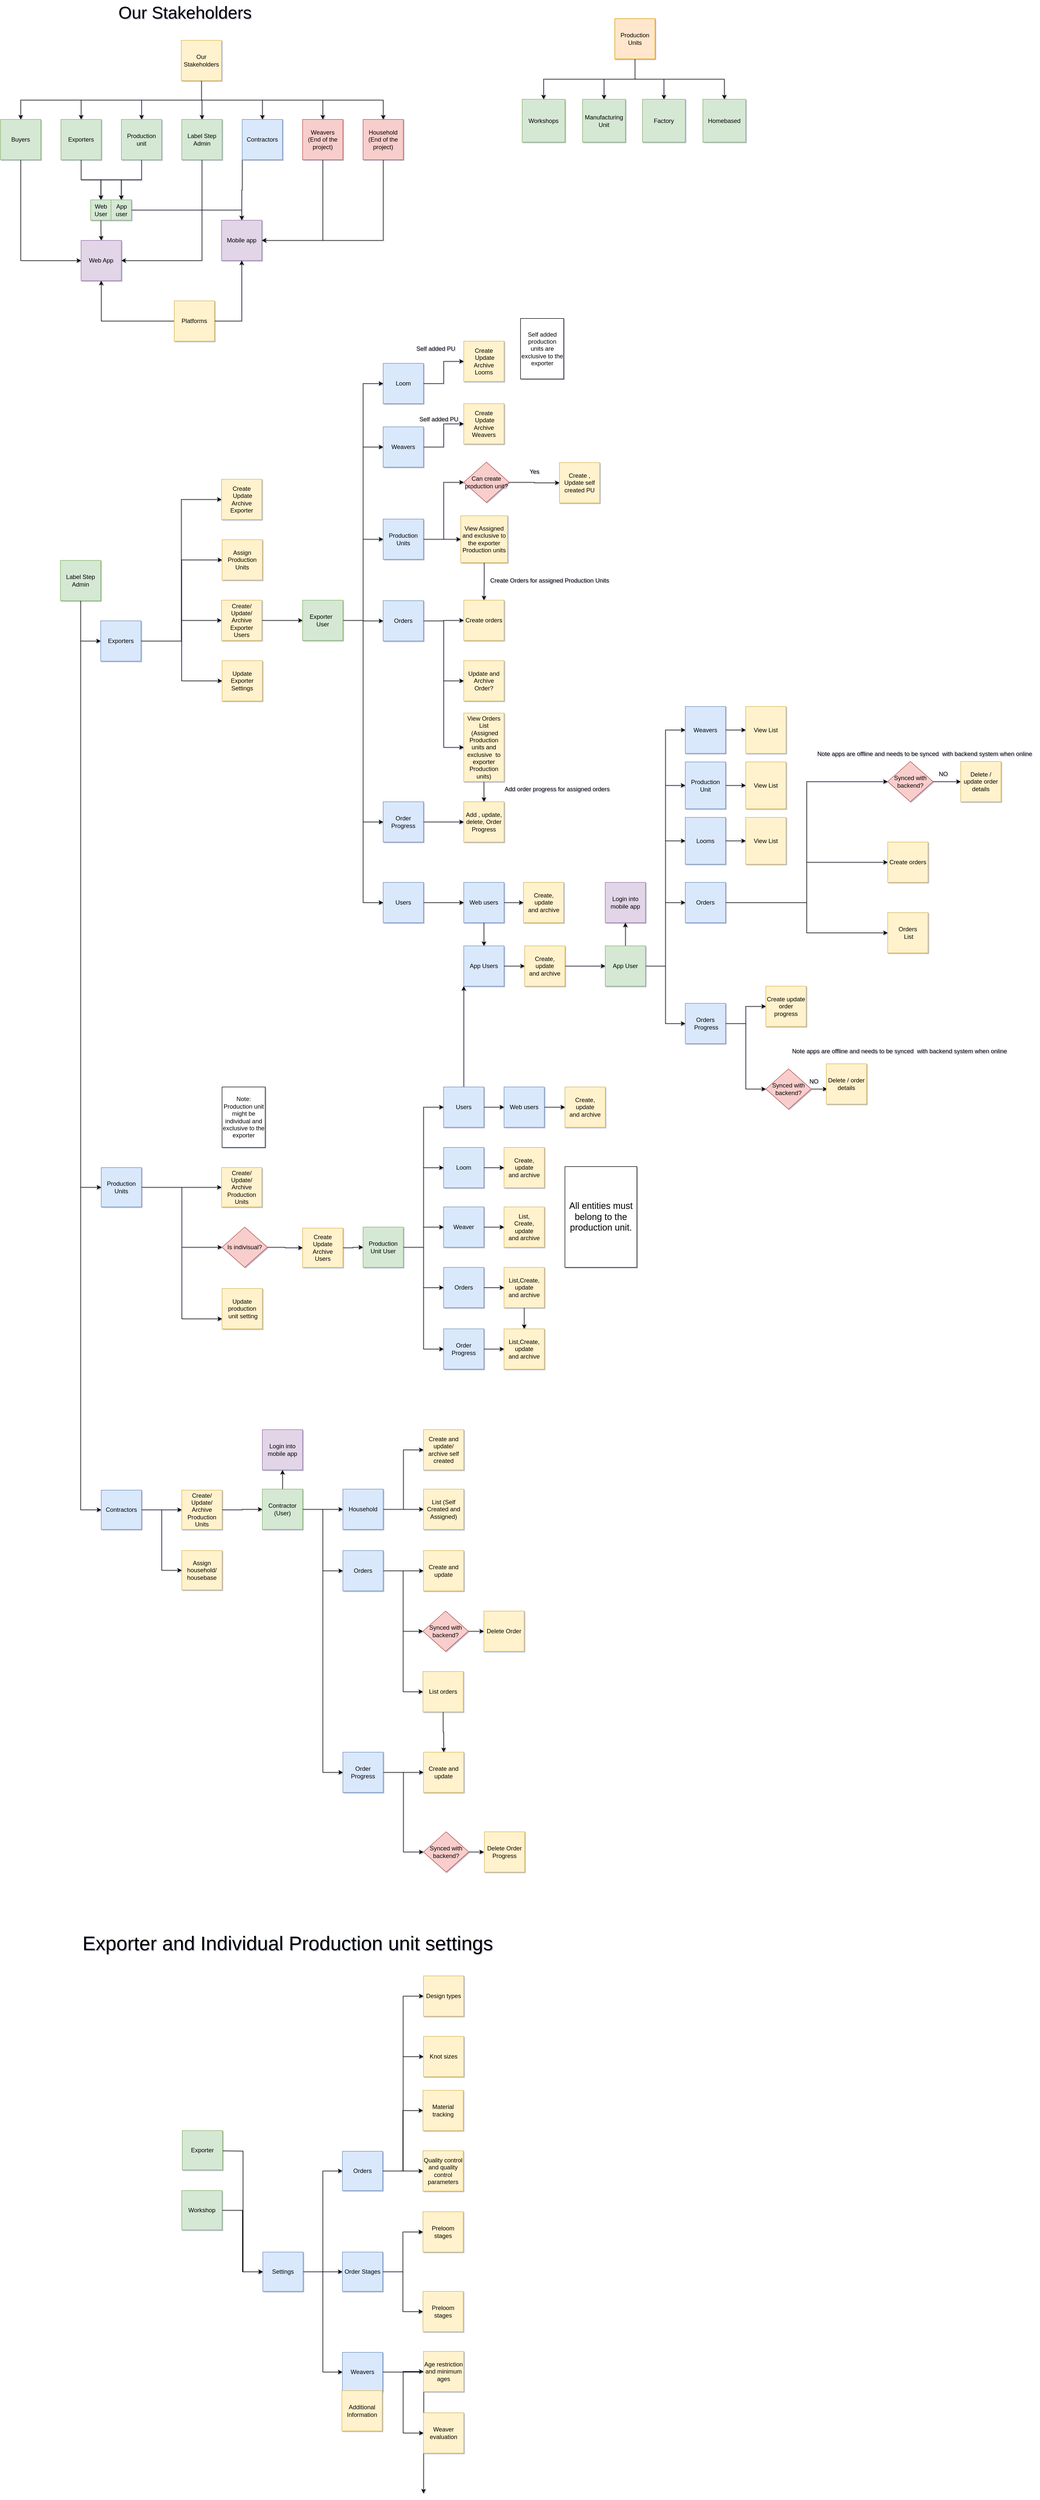 <mxfile version="21.1.6" type="github">
  <diagram name="Page-1" id="uZHtYWldSxpufyFr-pqT">
    <mxGraphModel dx="4200" dy="3524" grid="1" gridSize="10" guides="1" tooltips="1" connect="1" arrows="1" fold="1" page="1" pageScale="1" pageWidth="850" pageHeight="1100" math="0" shadow="1">
      <root>
        <mxCell id="0" />
        <mxCell id="1" parent="0" />
        <mxCell id="a2VivNh5aopXGgF9XRi2-21" style="edgeStyle=orthogonalEdgeStyle;rounded=0;orthogonalLoop=1;jettySize=auto;html=1;exitX=0.5;exitY=1;exitDx=0;exitDy=0;" parent="1" source="a2VivNh5aopXGgF9XRi2-1" target="a2VivNh5aopXGgF9XRi2-10" edge="1">
          <mxGeometry relative="1" as="geometry" />
        </mxCell>
        <mxCell id="kFHaEGE6KiWfbysTFtR1-57" style="edgeStyle=orthogonalEdgeStyle;rounded=0;orthogonalLoop=1;jettySize=auto;html=1;exitX=0.5;exitY=1;exitDx=0;exitDy=0;entryX=0.5;entryY=0;entryDx=0;entryDy=0;" edge="1" parent="1" source="a2VivNh5aopXGgF9XRi2-1" target="a2VivNh5aopXGgF9XRi2-12">
          <mxGeometry relative="1" as="geometry" />
        </mxCell>
        <mxCell id="kFHaEGE6KiWfbysTFtR1-59" style="edgeStyle=orthogonalEdgeStyle;rounded=0;orthogonalLoop=1;jettySize=auto;html=1;exitX=0.5;exitY=1;exitDx=0;exitDy=0;entryX=0.5;entryY=0;entryDx=0;entryDy=0;" edge="1" parent="1" source="a2VivNh5aopXGgF9XRi2-1" target="a2VivNh5aopXGgF9XRi2-5">
          <mxGeometry relative="1" as="geometry" />
        </mxCell>
        <mxCell id="kFHaEGE6KiWfbysTFtR1-60" style="edgeStyle=orthogonalEdgeStyle;rounded=0;orthogonalLoop=1;jettySize=auto;html=1;exitX=0.5;exitY=1;exitDx=0;exitDy=0;entryX=0.5;entryY=0;entryDx=0;entryDy=0;" edge="1" parent="1" source="a2VivNh5aopXGgF9XRi2-1" target="a2VivNh5aopXGgF9XRi2-4">
          <mxGeometry relative="1" as="geometry" />
        </mxCell>
        <mxCell id="kFHaEGE6KiWfbysTFtR1-61" style="edgeStyle=orthogonalEdgeStyle;rounded=0;orthogonalLoop=1;jettySize=auto;html=1;exitX=0.5;exitY=1;exitDx=0;exitDy=0;" edge="1" parent="1" source="a2VivNh5aopXGgF9XRi2-1" target="a2VivNh5aopXGgF9XRi2-19">
          <mxGeometry relative="1" as="geometry" />
        </mxCell>
        <mxCell id="kFHaEGE6KiWfbysTFtR1-62" style="edgeStyle=orthogonalEdgeStyle;rounded=0;orthogonalLoop=1;jettySize=auto;html=1;exitX=0.5;exitY=1;exitDx=0;exitDy=0;" edge="1" parent="1" source="a2VivNh5aopXGgF9XRi2-1" target="a2VivNh5aopXGgF9XRi2-3">
          <mxGeometry relative="1" as="geometry" />
        </mxCell>
        <mxCell id="kFHaEGE6KiWfbysTFtR1-63" style="edgeStyle=orthogonalEdgeStyle;rounded=0;orthogonalLoop=1;jettySize=auto;html=1;exitX=0.5;exitY=1;exitDx=0;exitDy=0;entryX=0.5;entryY=0;entryDx=0;entryDy=0;" edge="1" parent="1" source="a2VivNh5aopXGgF9XRi2-1" target="a2VivNh5aopXGgF9XRi2-2">
          <mxGeometry relative="1" as="geometry" />
        </mxCell>
        <mxCell id="a2VivNh5aopXGgF9XRi2-1" value="Our Stakeholders" style="whiteSpace=wrap;html=1;aspect=fixed;fillColor=#fff2cc;strokeColor=#d6b656;" parent="1" vertex="1">
          <mxGeometry x="439" y="-157" width="80" height="80" as="geometry" />
        </mxCell>
        <mxCell id="a2VivNh5aopXGgF9XRi2-88" style="edgeStyle=orthogonalEdgeStyle;rounded=0;orthogonalLoop=1;jettySize=auto;html=1;exitX=0.5;exitY=1;exitDx=0;exitDy=0;entryX=0;entryY=0.5;entryDx=0;entryDy=0;" parent="1" source="a2VivNh5aopXGgF9XRi2-2" target="a2VivNh5aopXGgF9XRi2-23" edge="1">
          <mxGeometry relative="1" as="geometry" />
        </mxCell>
        <mxCell id="a2VivNh5aopXGgF9XRi2-2" value="Buyers" style="whiteSpace=wrap;html=1;aspect=fixed;fillColor=#d5e8d4;strokeColor=#82b366;" parent="1" vertex="1">
          <mxGeometry x="80" width="80" height="80" as="geometry" />
        </mxCell>
        <mxCell id="kFHaEGE6KiWfbysTFtR1-50" style="edgeStyle=orthogonalEdgeStyle;rounded=0;orthogonalLoop=1;jettySize=auto;html=1;exitX=0.5;exitY=1;exitDx=0;exitDy=0;" edge="1" parent="1" source="a2VivNh5aopXGgF9XRi2-3" target="a2VivNh5aopXGgF9XRi2-42">
          <mxGeometry relative="1" as="geometry" />
        </mxCell>
        <mxCell id="kFHaEGE6KiWfbysTFtR1-52" style="edgeStyle=orthogonalEdgeStyle;rounded=0;orthogonalLoop=1;jettySize=auto;html=1;exitX=0.5;exitY=1;exitDx=0;exitDy=0;entryX=0.5;entryY=0;entryDx=0;entryDy=0;" edge="1" parent="1" source="a2VivNh5aopXGgF9XRi2-3" target="a2VivNh5aopXGgF9XRi2-43">
          <mxGeometry relative="1" as="geometry" />
        </mxCell>
        <mxCell id="a2VivNh5aopXGgF9XRi2-3" value="Exporters" style="whiteSpace=wrap;html=1;aspect=fixed;fillColor=#d5e8d4;strokeColor=#82b366;" parent="1" vertex="1">
          <mxGeometry x="200" width="80" height="80" as="geometry" />
        </mxCell>
        <mxCell id="kFHaEGE6KiWfbysTFtR1-53" style="edgeStyle=orthogonalEdgeStyle;rounded=0;orthogonalLoop=1;jettySize=auto;html=1;exitX=0.5;exitY=1;exitDx=0;exitDy=0;entryX=0.5;entryY=0;entryDx=0;entryDy=0;" edge="1" parent="1" source="a2VivNh5aopXGgF9XRi2-4" target="a2VivNh5aopXGgF9XRi2-42">
          <mxGeometry relative="1" as="geometry" />
        </mxCell>
        <mxCell id="kFHaEGE6KiWfbysTFtR1-54" style="edgeStyle=orthogonalEdgeStyle;rounded=0;orthogonalLoop=1;jettySize=auto;html=1;exitX=0.5;exitY=1;exitDx=0;exitDy=0;entryX=0.5;entryY=0;entryDx=0;entryDy=0;" edge="1" parent="1" source="a2VivNh5aopXGgF9XRi2-4" target="a2VivNh5aopXGgF9XRi2-43">
          <mxGeometry relative="1" as="geometry" />
        </mxCell>
        <mxCell id="a2VivNh5aopXGgF9XRi2-4" value="Production unit " style="whiteSpace=wrap;html=1;aspect=fixed;fillColor=#d5e8d4;strokeColor=#82b366;" parent="1" vertex="1">
          <mxGeometry x="320" width="80" height="80" as="geometry" />
        </mxCell>
        <mxCell id="a2VivNh5aopXGgF9XRi2-31" style="edgeStyle=orthogonalEdgeStyle;rounded=0;orthogonalLoop=1;jettySize=auto;html=1;exitX=0.5;exitY=1;exitDx=0;exitDy=0;entryX=1;entryY=0.5;entryDx=0;entryDy=0;" parent="1" source="a2VivNh5aopXGgF9XRi2-5" edge="1" target="kFHaEGE6KiWfbysTFtR1-1">
          <mxGeometry relative="1" as="geometry">
            <mxPoint x="600" y="243" as="targetPoint" />
          </mxGeometry>
        </mxCell>
        <mxCell id="a2VivNh5aopXGgF9XRi2-5" value="&lt;div&gt;Weavers&lt;/div&gt;(End of the project)" style="whiteSpace=wrap;html=1;aspect=fixed;fillColor=#f8cecc;strokeColor=#b85450;" parent="1" vertex="1">
          <mxGeometry x="680" width="80" height="80" as="geometry" />
        </mxCell>
        <mxCell id="a2VivNh5aopXGgF9XRi2-29" style="edgeStyle=orthogonalEdgeStyle;rounded=0;orthogonalLoop=1;jettySize=auto;html=1;exitX=0.5;exitY=1;exitDx=0;exitDy=0;entryX=1;entryY=0.5;entryDx=0;entryDy=0;" parent="1" source="a2VivNh5aopXGgF9XRi2-10" target="a2VivNh5aopXGgF9XRi2-23" edge="1">
          <mxGeometry relative="1" as="geometry" />
        </mxCell>
        <mxCell id="a2VivNh5aopXGgF9XRi2-10" value="Label Step Admin" style="whiteSpace=wrap;html=1;aspect=fixed;fillColor=#d5e8d4;strokeColor=#82b366;" parent="1" vertex="1">
          <mxGeometry x="440" width="80" height="80" as="geometry" />
        </mxCell>
        <mxCell id="kFHaEGE6KiWfbysTFtR1-70" style="edgeStyle=orthogonalEdgeStyle;rounded=0;orthogonalLoop=1;jettySize=auto;html=1;exitX=0;exitY=1;exitDx=0;exitDy=0;" edge="1" parent="1" source="a2VivNh5aopXGgF9XRi2-12" target="kFHaEGE6KiWfbysTFtR1-1">
          <mxGeometry relative="1" as="geometry" />
        </mxCell>
        <mxCell id="a2VivNh5aopXGgF9XRi2-12" value="Contractors" style="whiteSpace=wrap;html=1;aspect=fixed;fillColor=#dae8fc;strokeColor=#6c8ebf;" parent="1" vertex="1">
          <mxGeometry x="560" width="80" height="80" as="geometry" />
        </mxCell>
        <mxCell id="a2VivNh5aopXGgF9XRi2-32" style="edgeStyle=orthogonalEdgeStyle;rounded=0;orthogonalLoop=1;jettySize=auto;html=1;exitX=0.5;exitY=1;exitDx=0;exitDy=0;entryX=1;entryY=0.5;entryDx=0;entryDy=0;" parent="1" source="a2VivNh5aopXGgF9XRi2-19" edge="1" target="kFHaEGE6KiWfbysTFtR1-1">
          <mxGeometry relative="1" as="geometry">
            <mxPoint x="600" y="263" as="targetPoint" />
          </mxGeometry>
        </mxCell>
        <mxCell id="a2VivNh5aopXGgF9XRi2-19" value="&lt;div&gt;Household&lt;/div&gt;(End of the project)" style="whiteSpace=wrap;html=1;aspect=fixed;fillColor=#f8cecc;strokeColor=#b85450;" parent="1" vertex="1">
          <mxGeometry x="800" width="80" height="80" as="geometry" />
        </mxCell>
        <mxCell id="kFHaEGE6KiWfbysTFtR1-71" style="edgeStyle=orthogonalEdgeStyle;rounded=0;orthogonalLoop=1;jettySize=auto;html=1;exitX=1;exitY=0.5;exitDx=0;exitDy=0;entryX=0.5;entryY=1;entryDx=0;entryDy=0;" edge="1" parent="1" source="a2VivNh5aopXGgF9XRi2-22" target="kFHaEGE6KiWfbysTFtR1-1">
          <mxGeometry relative="1" as="geometry" />
        </mxCell>
        <mxCell id="kFHaEGE6KiWfbysTFtR1-72" style="edgeStyle=orthogonalEdgeStyle;rounded=0;orthogonalLoop=1;jettySize=auto;html=1;exitX=0;exitY=0.5;exitDx=0;exitDy=0;entryX=0.5;entryY=1;entryDx=0;entryDy=0;" edge="1" parent="1" source="a2VivNh5aopXGgF9XRi2-22" target="a2VivNh5aopXGgF9XRi2-23">
          <mxGeometry relative="1" as="geometry" />
        </mxCell>
        <mxCell id="a2VivNh5aopXGgF9XRi2-22" value="Platforms" style="whiteSpace=wrap;html=1;aspect=fixed;fillColor=#fff2cc;strokeColor=#d6b656;" parent="1" vertex="1">
          <mxGeometry x="425" y="360" width="80" height="80" as="geometry" />
        </mxCell>
        <mxCell id="a2VivNh5aopXGgF9XRi2-23" value="Web App" style="whiteSpace=wrap;html=1;aspect=fixed;fillColor=#e1d5e7;strokeColor=#9673a6;" parent="1" vertex="1">
          <mxGeometry x="240" y="240" width="80" height="80" as="geometry" />
        </mxCell>
        <mxCell id="kFHaEGE6KiWfbysTFtR1-56" style="edgeStyle=orthogonalEdgeStyle;rounded=0;orthogonalLoop=1;jettySize=auto;html=1;exitX=0.5;exitY=1;exitDx=0;exitDy=0;entryX=0.5;entryY=0;entryDx=0;entryDy=0;" edge="1" parent="1" source="a2VivNh5aopXGgF9XRi2-42" target="a2VivNh5aopXGgF9XRi2-23">
          <mxGeometry relative="1" as="geometry" />
        </mxCell>
        <mxCell id="a2VivNh5aopXGgF9XRi2-42" value="Web User" style="whiteSpace=wrap;html=1;aspect=fixed;fillColor=#d5e8d4;strokeColor=#82b366;" parent="1" vertex="1">
          <mxGeometry x="259" y="159.5" width="40.5" height="40.5" as="geometry" />
        </mxCell>
        <mxCell id="kFHaEGE6KiWfbysTFtR1-67" style="edgeStyle=orthogonalEdgeStyle;rounded=0;orthogonalLoop=1;jettySize=auto;html=1;exitX=1;exitY=0.5;exitDx=0;exitDy=0;entryX=0.5;entryY=0;entryDx=0;entryDy=0;" edge="1" parent="1" source="a2VivNh5aopXGgF9XRi2-43" target="kFHaEGE6KiWfbysTFtR1-1">
          <mxGeometry relative="1" as="geometry" />
        </mxCell>
        <mxCell id="a2VivNh5aopXGgF9XRi2-43" value="&lt;div&gt;App &lt;br&gt;&lt;/div&gt;&lt;div&gt;user&lt;/div&gt;" style="whiteSpace=wrap;html=1;aspect=fixed;fillColor=#d5e8d4;strokeColor=#82b366;" parent="1" vertex="1">
          <mxGeometry x="299.5" y="159.5" width="40.5" height="40.5" as="geometry" />
        </mxCell>
        <mxCell id="a2VivNh5aopXGgF9XRi2-57" style="edgeStyle=orthogonalEdgeStyle;rounded=0;orthogonalLoop=1;jettySize=auto;html=1;exitX=0.5;exitY=1;exitDx=0;exitDy=0;entryX=0;entryY=0.5;entryDx=0;entryDy=0;" parent="1" source="a2VivNh5aopXGgF9XRi2-51" target="a2VivNh5aopXGgF9XRi2-53" edge="1">
          <mxGeometry relative="1" as="geometry" />
        </mxCell>
        <mxCell id="a2VivNh5aopXGgF9XRi2-58" style="edgeStyle=orthogonalEdgeStyle;rounded=0;orthogonalLoop=1;jettySize=auto;html=1;exitX=0.5;exitY=1;exitDx=0;exitDy=0;entryX=0;entryY=0.5;entryDx=0;entryDy=0;" parent="1" source="a2VivNh5aopXGgF9XRi2-51" target="a2VivNh5aopXGgF9XRi2-56" edge="1">
          <mxGeometry relative="1" as="geometry" />
        </mxCell>
        <mxCell id="kFHaEGE6KiWfbysTFtR1-87" style="edgeStyle=orthogonalEdgeStyle;rounded=0;orthogonalLoop=1;jettySize=auto;html=1;exitX=0.5;exitY=1;exitDx=0;exitDy=0;entryX=0;entryY=0.5;entryDx=0;entryDy=0;" edge="1" parent="1" source="a2VivNh5aopXGgF9XRi2-51" target="kFHaEGE6KiWfbysTFtR1-86">
          <mxGeometry relative="1" as="geometry" />
        </mxCell>
        <mxCell id="a2VivNh5aopXGgF9XRi2-51" value="Label Step Admin" style="whiteSpace=wrap;html=1;aspect=fixed;fillColor=#d5e8d4;strokeColor=#82b366;" parent="1" vertex="1">
          <mxGeometry x="199" y="875" width="80" height="80" as="geometry" />
        </mxCell>
        <mxCell id="a2VivNh5aopXGgF9XRi2-64" style="edgeStyle=orthogonalEdgeStyle;rounded=0;orthogonalLoop=1;jettySize=auto;html=1;entryX=0;entryY=0.5;entryDx=0;entryDy=0;" parent="1" source="a2VivNh5aopXGgF9XRi2-53" target="a2VivNh5aopXGgF9XRi2-61" edge="1">
          <mxGeometry relative="1" as="geometry" />
        </mxCell>
        <mxCell id="a2VivNh5aopXGgF9XRi2-66" style="edgeStyle=orthogonalEdgeStyle;rounded=0;orthogonalLoop=1;jettySize=auto;html=1;exitX=1;exitY=0.5;exitDx=0;exitDy=0;entryX=0;entryY=0.5;entryDx=0;entryDy=0;" parent="1" source="a2VivNh5aopXGgF9XRi2-53" target="a2VivNh5aopXGgF9XRi2-65" edge="1">
          <mxGeometry relative="1" as="geometry" />
        </mxCell>
        <mxCell id="a2VivNh5aopXGgF9XRi2-68" style="edgeStyle=orthogonalEdgeStyle;rounded=0;orthogonalLoop=1;jettySize=auto;html=1;exitX=1;exitY=0.5;exitDx=0;exitDy=0;" parent="1" source="a2VivNh5aopXGgF9XRi2-53" target="a2VivNh5aopXGgF9XRi2-67" edge="1">
          <mxGeometry relative="1" as="geometry" />
        </mxCell>
        <mxCell id="a2VivNh5aopXGgF9XRi2-85" style="edgeStyle=orthogonalEdgeStyle;rounded=0;orthogonalLoop=1;jettySize=auto;html=1;exitX=1;exitY=0.5;exitDx=0;exitDy=0;" parent="1" source="a2VivNh5aopXGgF9XRi2-53" target="a2VivNh5aopXGgF9XRi2-84" edge="1">
          <mxGeometry relative="1" as="geometry" />
        </mxCell>
        <mxCell id="a2VivNh5aopXGgF9XRi2-53" value="Exporters" style="whiteSpace=wrap;html=1;aspect=fixed;fillColor=#dae8fc;strokeColor=#6c8ebf;" parent="1" vertex="1">
          <mxGeometry x="279" y="995" width="80" height="80" as="geometry" />
        </mxCell>
        <mxCell id="a2VivNh5aopXGgF9XRi2-74" style="edgeStyle=orthogonalEdgeStyle;rounded=0;orthogonalLoop=1;jettySize=auto;html=1;exitX=1;exitY=0.5;exitDx=0;exitDy=0;entryX=0;entryY=0.5;entryDx=0;entryDy=0;" parent="1" source="a2VivNh5aopXGgF9XRi2-56" target="a2VivNh5aopXGgF9XRi2-70" edge="1">
          <mxGeometry relative="1" as="geometry" />
        </mxCell>
        <mxCell id="kFHaEGE6KiWfbysTFtR1-22" style="edgeStyle=orthogonalEdgeStyle;rounded=0;orthogonalLoop=1;jettySize=auto;html=1;exitX=1;exitY=0.5;exitDx=0;exitDy=0;entryX=0;entryY=0.75;entryDx=0;entryDy=0;" edge="1" parent="1" source="a2VivNh5aopXGgF9XRi2-56" target="kFHaEGE6KiWfbysTFtR1-21">
          <mxGeometry relative="1" as="geometry" />
        </mxCell>
        <mxCell id="kFHaEGE6KiWfbysTFtR1-26" style="edgeStyle=orthogonalEdgeStyle;rounded=0;orthogonalLoop=1;jettySize=auto;html=1;exitX=1;exitY=0.5;exitDx=0;exitDy=0;entryX=0;entryY=0.5;entryDx=0;entryDy=0;" edge="1" parent="1" source="a2VivNh5aopXGgF9XRi2-56" target="kFHaEGE6KiWfbysTFtR1-24">
          <mxGeometry relative="1" as="geometry" />
        </mxCell>
        <mxCell id="a2VivNh5aopXGgF9XRi2-56" value="Production Units" style="whiteSpace=wrap;html=1;aspect=fixed;fillColor=#dae8fc;strokeColor=#6c8ebf;" parent="1" vertex="1">
          <mxGeometry x="280" y="2080" width="80" height="78" as="geometry" />
        </mxCell>
        <mxCell id="a2VivNh5aopXGgF9XRi2-61" value="&lt;div&gt;Create&lt;/div&gt;&lt;div&gt;&amp;nbsp;Update&lt;/div&gt;&lt;div&gt;Archive Exporter&lt;/div&gt;" style="whiteSpace=wrap;html=1;aspect=fixed;fillColor=#fff2cc;strokeColor=#d6b656;" parent="1" vertex="1">
          <mxGeometry x="519" y="714" width="80" height="80" as="geometry" />
        </mxCell>
        <mxCell id="a2VivNh5aopXGgF9XRi2-65" value="Assign Production Units" style="whiteSpace=wrap;html=1;aspect=fixed;fillColor=#fff2cc;strokeColor=#d6b656;" parent="1" vertex="1">
          <mxGeometry x="520" y="834" width="80" height="80" as="geometry" />
        </mxCell>
        <mxCell id="a2VivNh5aopXGgF9XRi2-78" style="edgeStyle=orthogonalEdgeStyle;rounded=0;orthogonalLoop=1;jettySize=auto;html=1;exitX=1;exitY=0.5;exitDx=0;exitDy=0;entryX=0;entryY=0.5;entryDx=0;entryDy=0;" parent="1" source="a2VivNh5aopXGgF9XRi2-67" target="a2VivNh5aopXGgF9XRi2-77" edge="1">
          <mxGeometry relative="1" as="geometry" />
        </mxCell>
        <mxCell id="a2VivNh5aopXGgF9XRi2-67" value="Create/ Update/ Archive Exporter Users" style="whiteSpace=wrap;html=1;aspect=fixed;fillColor=#fff2cc;strokeColor=#d6b656;" parent="1" vertex="1">
          <mxGeometry x="519" y="954" width="80" height="80" as="geometry" />
        </mxCell>
        <mxCell id="a2VivNh5aopXGgF9XRi2-70" value="Create/ Update/ Archive Production Units" style="whiteSpace=wrap;html=1;aspect=fixed;fillColor=#fff2cc;strokeColor=#d6b656;" parent="1" vertex="1">
          <mxGeometry x="519" y="2080" width="80" height="78" as="geometry" />
        </mxCell>
        <mxCell id="kFHaEGE6KiWfbysTFtR1-42" style="edgeStyle=orthogonalEdgeStyle;rounded=0;orthogonalLoop=1;jettySize=auto;html=1;exitX=1;exitY=0.5;exitDx=0;exitDy=0;" edge="1" parent="1" source="a2VivNh5aopXGgF9XRi2-71" target="kFHaEGE6KiWfbysTFtR1-40">
          <mxGeometry relative="1" as="geometry" />
        </mxCell>
        <mxCell id="a2VivNh5aopXGgF9XRi2-71" value="&lt;div&gt;Create&lt;/div&gt;&lt;div&gt;Update&lt;/div&gt;&lt;div&gt;Archive&lt;/div&gt;&lt;div&gt;Users&lt;br&gt;&lt;/div&gt;" style="whiteSpace=wrap;html=1;aspect=fixed;fillColor=#fff2cc;strokeColor=#d6b656;" parent="1" vertex="1">
          <mxGeometry x="680" y="2200" width="80" height="78" as="geometry" />
        </mxCell>
        <mxCell id="a2VivNh5aopXGgF9XRi2-83" style="edgeStyle=orthogonalEdgeStyle;rounded=0;orthogonalLoop=1;jettySize=auto;html=1;exitX=1;exitY=0.5;exitDx=0;exitDy=0;entryX=0;entryY=0.5;entryDx=0;entryDy=0;" parent="1" source="a2VivNh5aopXGgF9XRi2-77" target="a2VivNh5aopXGgF9XRi2-82" edge="1">
          <mxGeometry relative="1" as="geometry" />
        </mxCell>
        <mxCell id="a2VivNh5aopXGgF9XRi2-130" style="edgeStyle=orthogonalEdgeStyle;rounded=0;orthogonalLoop=1;jettySize=auto;html=1;exitX=1;exitY=0.5;exitDx=0;exitDy=0;entryX=0;entryY=0.5;entryDx=0;entryDy=0;" parent="1" source="a2VivNh5aopXGgF9XRi2-77" target="a2VivNh5aopXGgF9XRi2-122" edge="1">
          <mxGeometry relative="1" as="geometry" />
        </mxCell>
        <mxCell id="a2VivNh5aopXGgF9XRi2-140" style="edgeStyle=orthogonalEdgeStyle;rounded=0;orthogonalLoop=1;jettySize=auto;html=1;exitX=1;exitY=0.5;exitDx=0;exitDy=0;entryX=0;entryY=0.5;entryDx=0;entryDy=0;" parent="1" source="a2VivNh5aopXGgF9XRi2-77" target="a2VivNh5aopXGgF9XRi2-137" edge="1">
          <mxGeometry relative="1" as="geometry" />
        </mxCell>
        <mxCell id="a2VivNh5aopXGgF9XRi2-147" style="edgeStyle=orthogonalEdgeStyle;rounded=0;orthogonalLoop=1;jettySize=auto;html=1;exitX=1;exitY=0.5;exitDx=0;exitDy=0;entryX=0;entryY=0.5;entryDx=0;entryDy=0;" parent="1" source="a2VivNh5aopXGgF9XRi2-77" target="a2VivNh5aopXGgF9XRi2-146" edge="1">
          <mxGeometry relative="1" as="geometry" />
        </mxCell>
        <mxCell id="VlnYoxp_lNb_niLRvneX-2" style="edgeStyle=orthogonalEdgeStyle;rounded=0;orthogonalLoop=1;jettySize=auto;html=1;exitX=1;exitY=0.5;exitDx=0;exitDy=0;entryX=0;entryY=0.5;entryDx=0;entryDy=0;" parent="1" source="a2VivNh5aopXGgF9XRi2-77" target="VlnYoxp_lNb_niLRvneX-1" edge="1">
          <mxGeometry relative="1" as="geometry" />
        </mxCell>
        <mxCell id="VlnYoxp_lNb_niLRvneX-18" style="edgeStyle=orthogonalEdgeStyle;rounded=0;orthogonalLoop=1;jettySize=auto;html=1;exitX=1;exitY=0.5;exitDx=0;exitDy=0;entryX=0;entryY=0.5;entryDx=0;entryDy=0;" parent="1" source="a2VivNh5aopXGgF9XRi2-77" target="VlnYoxp_lNb_niLRvneX-11" edge="1">
          <mxGeometry relative="1" as="geometry" />
        </mxCell>
        <mxCell id="a2VivNh5aopXGgF9XRi2-77" value="&lt;div&gt;Exporter&amp;nbsp;&amp;nbsp; User&lt;/div&gt;" style="whiteSpace=wrap;html=1;aspect=fixed;fillColor=#d5e8d4;strokeColor=#82b366;" parent="1" vertex="1">
          <mxGeometry x="680" y="954" width="80" height="80" as="geometry" />
        </mxCell>
        <mxCell id="a2VivNh5aopXGgF9XRi2-103" style="edgeStyle=orthogonalEdgeStyle;rounded=0;orthogonalLoop=1;jettySize=auto;html=1;exitX=1;exitY=0.5;exitDx=0;exitDy=0;entryX=0;entryY=0.5;entryDx=0;entryDy=0;" parent="1" source="a2VivNh5aopXGgF9XRi2-82" target="a2VivNh5aopXGgF9XRi2-86" edge="1">
          <mxGeometry relative="1" as="geometry" />
        </mxCell>
        <mxCell id="a2VivNh5aopXGgF9XRi2-115" style="edgeStyle=orthogonalEdgeStyle;rounded=0;orthogonalLoop=1;jettySize=auto;html=1;exitX=1;exitY=0.5;exitDx=0;exitDy=0;entryX=0;entryY=0.5;entryDx=0;entryDy=0;" parent="1" source="a2VivNh5aopXGgF9XRi2-82" target="a2VivNh5aopXGgF9XRi2-101" edge="1">
          <mxGeometry relative="1" as="geometry" />
        </mxCell>
        <mxCell id="a2VivNh5aopXGgF9XRi2-82" value="Production Units" style="whiteSpace=wrap;html=1;aspect=fixed;fillColor=#dae8fc;strokeColor=#6c8ebf;" parent="1" vertex="1">
          <mxGeometry x="840" y="793" width="80" height="80" as="geometry" />
        </mxCell>
        <mxCell id="a2VivNh5aopXGgF9XRi2-84" value="Update Exporter Settings" style="whiteSpace=wrap;html=1;aspect=fixed;fillColor=#fff2cc;strokeColor=#d6b656;" parent="1" vertex="1">
          <mxGeometry x="520" y="1074" width="80" height="80" as="geometry" />
        </mxCell>
        <mxCell id="a2VivNh5aopXGgF9XRi2-127" style="edgeStyle=orthogonalEdgeStyle;rounded=0;orthogonalLoop=1;jettySize=auto;html=1;exitX=0.5;exitY=1;exitDx=0;exitDy=0;entryX=0.5;entryY=0;entryDx=0;entryDy=0;" parent="1" source="a2VivNh5aopXGgF9XRi2-86" target="a2VivNh5aopXGgF9XRi2-123" edge="1">
          <mxGeometry relative="1" as="geometry" />
        </mxCell>
        <mxCell id="a2VivNh5aopXGgF9XRi2-86" value="View Assigned and exclusive to the exporter Production units" style="whiteSpace=wrap;html=1;aspect=fixed;fillColor=#fff2cc;strokeColor=#d6b656;" parent="1" vertex="1">
          <mxGeometry x="994" y="786.5" width="93" height="93" as="geometry" />
        </mxCell>
        <mxCell id="a2VivNh5aopXGgF9XRi2-87" value="&lt;font style=&quot;font-size: 34px;&quot;&gt;Our Stakeholders&lt;/font&gt;" style="text;html=1;align=center;verticalAlign=middle;resizable=0;points=[];autosize=1;strokeColor=none;fillColor=none;" parent="1" vertex="1">
          <mxGeometry x="301" y="-237" width="290" height="50" as="geometry" />
        </mxCell>
        <mxCell id="a2VivNh5aopXGgF9XRi2-114" style="edgeStyle=orthogonalEdgeStyle;rounded=0;orthogonalLoop=1;jettySize=auto;html=1;exitX=1;exitY=0.5;exitDx=0;exitDy=0;entryX=0;entryY=0.5;entryDx=0;entryDy=0;" parent="1" source="a2VivNh5aopXGgF9XRi2-101" target="a2VivNh5aopXGgF9XRi2-112" edge="1">
          <mxGeometry relative="1" as="geometry" />
        </mxCell>
        <mxCell id="a2VivNh5aopXGgF9XRi2-101" value="&lt;div&gt;Can create &lt;br&gt;&lt;/div&gt;&lt;div&gt;production unit?&lt;/div&gt;" style="rhombus;whiteSpace=wrap;html=1;fillColor=#f8cecc;strokeColor=#b85450;" parent="1" vertex="1">
          <mxGeometry x="1000" y="680" width="90" height="80" as="geometry" />
        </mxCell>
        <mxCell id="a2VivNh5aopXGgF9XRi2-112" value="&lt;div&gt;Create ,&lt;/div&gt;&lt;div&gt;Update self created PU&lt;br&gt;&lt;/div&gt;" style="whiteSpace=wrap;html=1;aspect=fixed;fillColor=#fff2cc;strokeColor=#d6b656;" parent="1" vertex="1">
          <mxGeometry x="1190" y="681" width="80" height="80" as="geometry" />
        </mxCell>
        <mxCell id="a2VivNh5aopXGgF9XRi2-116" value="Yes" style="text;html=1;align=center;verticalAlign=middle;resizable=0;points=[];autosize=1;strokeColor=none;fillColor=none;" parent="1" vertex="1">
          <mxGeometry x="1120" y="684" width="40" height="30" as="geometry" />
        </mxCell>
        <mxCell id="a2VivNh5aopXGgF9XRi2-128" style="edgeStyle=orthogonalEdgeStyle;rounded=0;orthogonalLoop=1;jettySize=auto;html=1;exitX=1;exitY=0.5;exitDx=0;exitDy=0;entryX=0;entryY=0.5;entryDx=0;entryDy=0;" parent="1" source="a2VivNh5aopXGgF9XRi2-122" target="a2VivNh5aopXGgF9XRi2-123" edge="1">
          <mxGeometry relative="1" as="geometry" />
        </mxCell>
        <mxCell id="a2VivNh5aopXGgF9XRi2-139" style="edgeStyle=orthogonalEdgeStyle;rounded=0;orthogonalLoop=1;jettySize=auto;html=1;exitX=1;exitY=0.5;exitDx=0;exitDy=0;entryX=0;entryY=0.5;entryDx=0;entryDy=0;" parent="1" source="a2VivNh5aopXGgF9XRi2-122" target="a2VivNh5aopXGgF9XRi2-138" edge="1">
          <mxGeometry relative="1" as="geometry" />
        </mxCell>
        <mxCell id="kFHaEGE6KiWfbysTFtR1-5" style="edgeStyle=orthogonalEdgeStyle;rounded=0;orthogonalLoop=1;jettySize=auto;html=1;exitX=1;exitY=0.5;exitDx=0;exitDy=0;entryX=0;entryY=0.5;entryDx=0;entryDy=0;" edge="1" parent="1" source="a2VivNh5aopXGgF9XRi2-122" target="a2VivNh5aopXGgF9XRi2-135">
          <mxGeometry relative="1" as="geometry" />
        </mxCell>
        <mxCell id="a2VivNh5aopXGgF9XRi2-122" value="Orders" style="whiteSpace=wrap;html=1;aspect=fixed;fillColor=#dae8fc;strokeColor=#6c8ebf;" parent="1" vertex="1">
          <mxGeometry x="840" y="955" width="80" height="80" as="geometry" />
        </mxCell>
        <mxCell id="a2VivNh5aopXGgF9XRi2-123" value="Create orders" style="whiteSpace=wrap;html=1;aspect=fixed;fillColor=#fff2cc;strokeColor=#d6b656;" parent="1" vertex="1">
          <mxGeometry x="1000" y="954" width="80" height="80" as="geometry" />
        </mxCell>
        <mxCell id="a2VivNh5aopXGgF9XRi2-129" value="Create Orders for assigned Production Units" style="text;html=1;align=center;verticalAlign=middle;resizable=0;points=[];autosize=1;strokeColor=none;fillColor=none;" parent="1" vertex="1">
          <mxGeometry x="1040" y="900" width="260" height="30" as="geometry" />
        </mxCell>
        <mxCell id="a2VivNh5aopXGgF9XRi2-135" value="Update and Archive Order?" style="whiteSpace=wrap;html=1;aspect=fixed;fillColor=#fff2cc;strokeColor=#d6b656;" parent="1" vertex="1">
          <mxGeometry x="1000" y="1074" width="80" height="80" as="geometry" />
        </mxCell>
        <mxCell id="a2VivNh5aopXGgF9XRi2-143" style="edgeStyle=orthogonalEdgeStyle;rounded=0;orthogonalLoop=1;jettySize=auto;html=1;exitX=1;exitY=0.5;exitDx=0;exitDy=0;" parent="1" source="a2VivNh5aopXGgF9XRi2-137" target="a2VivNh5aopXGgF9XRi2-142" edge="1">
          <mxGeometry relative="1" as="geometry" />
        </mxCell>
        <mxCell id="a2VivNh5aopXGgF9XRi2-137" value="Order Progress" style="whiteSpace=wrap;html=1;aspect=fixed;fillColor=#dae8fc;strokeColor=#6c8ebf;" parent="1" vertex="1">
          <mxGeometry x="840" y="1354" width="80" height="80" as="geometry" />
        </mxCell>
        <mxCell id="a2VivNh5aopXGgF9XRi2-144" style="edgeStyle=orthogonalEdgeStyle;rounded=0;orthogonalLoop=1;jettySize=auto;html=1;exitX=0.5;exitY=1;exitDx=0;exitDy=0;entryX=0.5;entryY=0;entryDx=0;entryDy=0;" parent="1" source="a2VivNh5aopXGgF9XRi2-138" target="a2VivNh5aopXGgF9XRi2-142" edge="1">
          <mxGeometry relative="1" as="geometry" />
        </mxCell>
        <mxCell id="a2VivNh5aopXGgF9XRi2-138" value="&lt;div&gt;View Orders List&lt;/div&gt;&lt;div&gt;&amp;nbsp;(Assigned Production units and exclusive&amp;nbsp; to exporter Production units)&lt;/div&gt;" style="whiteSpace=wrap;html=1;aspect=fixed;fillColor=#fff2cc;strokeColor=#d6b656;" parent="1" vertex="1">
          <mxGeometry x="1000" y="1178" width="80" height="136" as="geometry" />
        </mxCell>
        <mxCell id="a2VivNh5aopXGgF9XRi2-142" value="Add , update, delete, Order Progress" style="whiteSpace=wrap;html=1;aspect=fixed;fillColor=#fff2cc;strokeColor=#d6b656;" parent="1" vertex="1">
          <mxGeometry x="1000" y="1354" width="80" height="80" as="geometry" />
        </mxCell>
        <mxCell id="a2VivNh5aopXGgF9XRi2-145" value="Add order progress for assigned orders" style="text;html=1;align=center;verticalAlign=middle;resizable=0;points=[];autosize=1;strokeColor=none;fillColor=none;" parent="1" vertex="1">
          <mxGeometry x="1070" y="1314" width="230" height="30" as="geometry" />
        </mxCell>
        <mxCell id="a2VivNh5aopXGgF9XRi2-150" style="edgeStyle=orthogonalEdgeStyle;rounded=0;orthogonalLoop=1;jettySize=auto;html=1;exitX=1;exitY=0.5;exitDx=0;exitDy=0;entryX=0;entryY=0.5;entryDx=0;entryDy=0;" parent="1" source="a2VivNh5aopXGgF9XRi2-146" target="a2VivNh5aopXGgF9XRi2-148" edge="1">
          <mxGeometry relative="1" as="geometry" />
        </mxCell>
        <mxCell id="a2VivNh5aopXGgF9XRi2-146" value="Users" style="whiteSpace=wrap;html=1;aspect=fixed;fillColor=#dae8fc;strokeColor=#6c8ebf;" parent="1" vertex="1">
          <mxGeometry x="840" y="1514" width="80" height="80" as="geometry" />
        </mxCell>
        <mxCell id="a2VivNh5aopXGgF9XRi2-152" style="edgeStyle=orthogonalEdgeStyle;rounded=0;orthogonalLoop=1;jettySize=auto;html=1;exitX=1;exitY=0.5;exitDx=0;exitDy=0;entryX=0;entryY=0.5;entryDx=0;entryDy=0;" parent="1" source="a2VivNh5aopXGgF9XRi2-148" target="a2VivNh5aopXGgF9XRi2-151" edge="1">
          <mxGeometry relative="1" as="geometry" />
        </mxCell>
        <mxCell id="a2VivNh5aopXGgF9XRi2-153" style="edgeStyle=orthogonalEdgeStyle;rounded=0;orthogonalLoop=1;jettySize=auto;html=1;exitX=0.5;exitY=1;exitDx=0;exitDy=0;entryX=0.5;entryY=0;entryDx=0;entryDy=0;" parent="1" source="a2VivNh5aopXGgF9XRi2-148" target="a2VivNh5aopXGgF9XRi2-149" edge="1">
          <mxGeometry relative="1" as="geometry" />
        </mxCell>
        <mxCell id="a2VivNh5aopXGgF9XRi2-148" value="Web users" style="whiteSpace=wrap;html=1;aspect=fixed;fillColor=#dae8fc;strokeColor=#6c8ebf;" parent="1" vertex="1">
          <mxGeometry x="1000" y="1514" width="80" height="80" as="geometry" />
        </mxCell>
        <mxCell id="a2VivNh5aopXGgF9XRi2-158" style="edgeStyle=orthogonalEdgeStyle;rounded=0;orthogonalLoop=1;jettySize=auto;html=1;exitX=1;exitY=0.5;exitDx=0;exitDy=0;entryX=0;entryY=0.5;entryDx=0;entryDy=0;" parent="1" source="a2VivNh5aopXGgF9XRi2-149" target="a2VivNh5aopXGgF9XRi2-155" edge="1">
          <mxGeometry relative="1" as="geometry" />
        </mxCell>
        <mxCell id="a2VivNh5aopXGgF9XRi2-149" value="App Users" style="whiteSpace=wrap;html=1;aspect=fixed;fillColor=#dae8fc;strokeColor=#6c8ebf;" parent="1" vertex="1">
          <mxGeometry x="1000" y="1640" width="80" height="80" as="geometry" />
        </mxCell>
        <mxCell id="a2VivNh5aopXGgF9XRi2-151" value="&lt;div&gt;Create, update &lt;br&gt;&lt;/div&gt;&lt;div&gt;and archive&lt;br&gt;&lt;/div&gt;" style="whiteSpace=wrap;html=1;aspect=fixed;fillColor=#fff2cc;strokeColor=#d6b656;" parent="1" vertex="1">
          <mxGeometry x="1118.5" y="1514" width="80" height="80" as="geometry" />
        </mxCell>
        <mxCell id="a2VivNh5aopXGgF9XRi2-162" style="edgeStyle=orthogonalEdgeStyle;rounded=0;orthogonalLoop=1;jettySize=auto;html=1;exitX=1;exitY=0.5;exitDx=0;exitDy=0;entryX=0;entryY=0.5;entryDx=0;entryDy=0;" parent="1" source="a2VivNh5aopXGgF9XRi2-155" target="a2VivNh5aopXGgF9XRi2-161" edge="1">
          <mxGeometry relative="1" as="geometry" />
        </mxCell>
        <mxCell id="a2VivNh5aopXGgF9XRi2-155" value="&lt;div&gt;Create, update &lt;br&gt;&lt;/div&gt;&lt;div&gt;and archive&lt;br&gt;&lt;/div&gt;" style="whiteSpace=wrap;html=1;aspect=fixed;fillColor=#fff2cc;strokeColor=#d6b656;" parent="1" vertex="1">
          <mxGeometry x="1121" y="1640" width="80" height="80" as="geometry" />
        </mxCell>
        <mxCell id="a2VivNh5aopXGgF9XRi2-164" style="edgeStyle=orthogonalEdgeStyle;rounded=0;orthogonalLoop=1;jettySize=auto;html=1;exitX=1;exitY=0.5;exitDx=0;exitDy=0;entryX=0;entryY=0.5;entryDx=0;entryDy=0;" parent="1" source="a2VivNh5aopXGgF9XRi2-161" target="a2VivNh5aopXGgF9XRi2-163" edge="1">
          <mxGeometry relative="1" as="geometry" />
        </mxCell>
        <mxCell id="a2VivNh5aopXGgF9XRi2-169" style="edgeStyle=orthogonalEdgeStyle;rounded=0;orthogonalLoop=1;jettySize=auto;html=1;exitX=0.5;exitY=0;exitDx=0;exitDy=0;entryX=0.5;entryY=1;entryDx=0;entryDy=0;" parent="1" source="a2VivNh5aopXGgF9XRi2-161" target="a2VivNh5aopXGgF9XRi2-168" edge="1">
          <mxGeometry relative="1" as="geometry" />
        </mxCell>
        <mxCell id="a2VivNh5aopXGgF9XRi2-182" style="edgeStyle=orthogonalEdgeStyle;rounded=0;orthogonalLoop=1;jettySize=auto;html=1;exitX=1;exitY=0.5;exitDx=0;exitDy=0;entryX=0;entryY=0.5;entryDx=0;entryDy=0;" parent="1" source="a2VivNh5aopXGgF9XRi2-161" target="a2VivNh5aopXGgF9XRi2-180" edge="1">
          <mxGeometry relative="1" as="geometry" />
        </mxCell>
        <mxCell id="VlnYoxp_lNb_niLRvneX-20" style="edgeStyle=orthogonalEdgeStyle;rounded=0;orthogonalLoop=1;jettySize=auto;html=1;exitX=1;exitY=0.5;exitDx=0;exitDy=0;entryX=0;entryY=0.5;entryDx=0;entryDy=0;" parent="1" source="a2VivNh5aopXGgF9XRi2-161" target="VlnYoxp_lNb_niLRvneX-19" edge="1">
          <mxGeometry relative="1" as="geometry" />
        </mxCell>
        <mxCell id="VlnYoxp_lNb_niLRvneX-27" style="edgeStyle=orthogonalEdgeStyle;rounded=0;orthogonalLoop=1;jettySize=auto;html=1;exitX=1;exitY=0.5;exitDx=0;exitDy=0;entryX=0;entryY=0.5;entryDx=0;entryDy=0;" parent="1" source="a2VivNh5aopXGgF9XRi2-161" target="VlnYoxp_lNb_niLRvneX-21" edge="1">
          <mxGeometry relative="1" as="geometry" />
        </mxCell>
        <mxCell id="VlnYoxp_lNb_niLRvneX-28" style="edgeStyle=orthogonalEdgeStyle;rounded=0;orthogonalLoop=1;jettySize=auto;html=1;exitX=1;exitY=0.5;exitDx=0;exitDy=0;entryX=0;entryY=0.5;entryDx=0;entryDy=0;" parent="1" source="a2VivNh5aopXGgF9XRi2-161" target="VlnYoxp_lNb_niLRvneX-22" edge="1">
          <mxGeometry relative="1" as="geometry" />
        </mxCell>
        <mxCell id="a2VivNh5aopXGgF9XRi2-161" value="App User" style="whiteSpace=wrap;html=1;aspect=fixed;fillColor=#d5e8d4;strokeColor=#82b366;" parent="1" vertex="1">
          <mxGeometry x="1281" y="1640" width="80" height="80" as="geometry" />
        </mxCell>
        <mxCell id="a2VivNh5aopXGgF9XRi2-166" style="edgeStyle=orthogonalEdgeStyle;rounded=0;orthogonalLoop=1;jettySize=auto;html=1;exitX=1;exitY=0.5;exitDx=0;exitDy=0;entryX=0;entryY=0.5;entryDx=0;entryDy=0;" parent="1" source="a2VivNh5aopXGgF9XRi2-163" target="a2VivNh5aopXGgF9XRi2-165" edge="1">
          <mxGeometry relative="1" as="geometry" />
        </mxCell>
        <mxCell id="a2VivNh5aopXGgF9XRi2-170" style="edgeStyle=orthogonalEdgeStyle;rounded=0;orthogonalLoop=1;jettySize=auto;html=1;exitX=1;exitY=0.5;exitDx=0;exitDy=0;" parent="1" source="a2VivNh5aopXGgF9XRi2-163" target="a2VivNh5aopXGgF9XRi2-167" edge="1">
          <mxGeometry relative="1" as="geometry" />
        </mxCell>
        <mxCell id="a2VivNh5aopXGgF9XRi2-172" style="edgeStyle=orthogonalEdgeStyle;rounded=0;orthogonalLoop=1;jettySize=auto;html=1;exitX=1;exitY=0.5;exitDx=0;exitDy=0;entryX=0;entryY=0.5;entryDx=0;entryDy=0;" parent="1" source="a2VivNh5aopXGgF9XRi2-163" target="a2VivNh5aopXGgF9XRi2-171" edge="1">
          <mxGeometry relative="1" as="geometry" />
        </mxCell>
        <mxCell id="a2VivNh5aopXGgF9XRi2-163" value="&lt;div&gt;Orders&lt;/div&gt;" style="whiteSpace=wrap;html=1;aspect=fixed;fillColor=#dae8fc;strokeColor=#6c8ebf;" parent="1" vertex="1">
          <mxGeometry x="1440" y="1514" width="80" height="80" as="geometry" />
        </mxCell>
        <mxCell id="a2VivNh5aopXGgF9XRi2-165" value="&lt;div&gt;Orders&lt;/div&gt;&amp;nbsp;List" style="whiteSpace=wrap;html=1;aspect=fixed;fillColor=#fff2cc;strokeColor=#d6b656;" parent="1" vertex="1">
          <mxGeometry x="1842" y="1574" width="80" height="80" as="geometry" />
        </mxCell>
        <mxCell id="a2VivNh5aopXGgF9XRi2-167" value="Create orders" style="whiteSpace=wrap;html=1;aspect=fixed;fillColor=#fff2cc;strokeColor=#d6b656;" parent="1" vertex="1">
          <mxGeometry x="1842" y="1434" width="80" height="80" as="geometry" />
        </mxCell>
        <mxCell id="a2VivNh5aopXGgF9XRi2-168" value="Login into mobile app" style="whiteSpace=wrap;html=1;aspect=fixed;fillColor=#e1d5e7;strokeColor=#9673a6;" parent="1" vertex="1">
          <mxGeometry x="1281" y="1514" width="80" height="80" as="geometry" />
        </mxCell>
        <mxCell id="a2VivNh5aopXGgF9XRi2-174" style="edgeStyle=orthogonalEdgeStyle;rounded=0;orthogonalLoop=1;jettySize=auto;html=1;exitX=1;exitY=0.5;exitDx=0;exitDy=0;entryX=0;entryY=0.5;entryDx=0;entryDy=0;" parent="1" source="a2VivNh5aopXGgF9XRi2-171" target="a2VivNh5aopXGgF9XRi2-173" edge="1">
          <mxGeometry relative="1" as="geometry" />
        </mxCell>
        <mxCell id="a2VivNh5aopXGgF9XRi2-171" value="Synced with backend?" style="rhombus;whiteSpace=wrap;html=1;fillColor=#f8cecc;strokeColor=#b85450;" parent="1" vertex="1">
          <mxGeometry x="1842" y="1274" width="90" height="80" as="geometry" />
        </mxCell>
        <mxCell id="a2VivNh5aopXGgF9XRi2-173" value="Delete / update order details" style="whiteSpace=wrap;html=1;aspect=fixed;fillColor=#fff2cc;strokeColor=#d6b656;" parent="1" vertex="1">
          <mxGeometry x="1987" y="1274" width="80" height="80" as="geometry" />
        </mxCell>
        <mxCell id="a2VivNh5aopXGgF9XRi2-175" value="NO" style="text;html=1;align=center;verticalAlign=middle;resizable=0;points=[];autosize=1;strokeColor=none;fillColor=none;" parent="1" vertex="1">
          <mxGeometry x="1675" y="1894" width="40" height="30" as="geometry" />
        </mxCell>
        <mxCell id="a2VivNh5aopXGgF9XRi2-177" value="Note apps are offline and needs to be synced&amp;nbsp; with backend system when online " style="text;html=1;align=center;verticalAlign=middle;resizable=0;points=[];autosize=1;strokeColor=none;fillColor=none;" parent="1" vertex="1">
          <mxGeometry x="1690" y="1244" width="450" height="30" as="geometry" />
        </mxCell>
        <mxCell id="a2VivNh5aopXGgF9XRi2-179" value="Create update order progress" style="whiteSpace=wrap;html=1;aspect=fixed;fillColor=#fff2cc;strokeColor=#d6b656;" parent="1" vertex="1">
          <mxGeometry x="1600" y="1720" width="80" height="80" as="geometry" />
        </mxCell>
        <mxCell id="a2VivNh5aopXGgF9XRi2-183" style="edgeStyle=orthogonalEdgeStyle;rounded=0;orthogonalLoop=1;jettySize=auto;html=1;exitX=1;exitY=0.5;exitDx=0;exitDy=0;entryX=0;entryY=0.5;entryDx=0;entryDy=0;" parent="1" source="a2VivNh5aopXGgF9XRi2-180" target="a2VivNh5aopXGgF9XRi2-179" edge="1">
          <mxGeometry relative="1" as="geometry" />
        </mxCell>
        <mxCell id="a2VivNh5aopXGgF9XRi2-186" style="edgeStyle=orthogonalEdgeStyle;rounded=0;orthogonalLoop=1;jettySize=auto;html=1;exitX=1;exitY=0.5;exitDx=0;exitDy=0;entryX=0;entryY=0.5;entryDx=0;entryDy=0;" parent="1" source="a2VivNh5aopXGgF9XRi2-180" target="a2VivNh5aopXGgF9XRi2-185" edge="1">
          <mxGeometry relative="1" as="geometry" />
        </mxCell>
        <mxCell id="a2VivNh5aopXGgF9XRi2-180" value="&lt;div&gt;Orders&lt;/div&gt;&amp;nbsp;Progress" style="whiteSpace=wrap;html=1;aspect=fixed;fillColor=#dae8fc;strokeColor=#6c8ebf;" parent="1" vertex="1">
          <mxGeometry x="1440" y="1754" width="80" height="80" as="geometry" />
        </mxCell>
        <mxCell id="a2VivNh5aopXGgF9XRi2-189" style="edgeStyle=orthogonalEdgeStyle;rounded=0;orthogonalLoop=1;jettySize=auto;html=1;exitX=1;exitY=0.5;exitDx=0;exitDy=0;entryX=0.025;entryY=0.637;entryDx=0;entryDy=0;entryPerimeter=0;" parent="1" source="a2VivNh5aopXGgF9XRi2-185" target="a2VivNh5aopXGgF9XRi2-187" edge="1">
          <mxGeometry relative="1" as="geometry" />
        </mxCell>
        <mxCell id="a2VivNh5aopXGgF9XRi2-185" value="Synced with backend?" style="rhombus;whiteSpace=wrap;html=1;fillColor=#f8cecc;strokeColor=#b85450;" parent="1" vertex="1">
          <mxGeometry x="1600" y="1884" width="90" height="80" as="geometry" />
        </mxCell>
        <mxCell id="a2VivNh5aopXGgF9XRi2-187" value="Delete / order details" style="whiteSpace=wrap;html=1;aspect=fixed;fillColor=#fff2cc;strokeColor=#d6b656;" parent="1" vertex="1">
          <mxGeometry x="1720" y="1874" width="80" height="80" as="geometry" />
        </mxCell>
        <mxCell id="a2VivNh5aopXGgF9XRi2-190" value="NO" style="text;html=1;align=center;verticalAlign=middle;resizable=0;points=[];autosize=1;strokeColor=none;fillColor=none;" parent="1" vertex="1">
          <mxGeometry x="1932" y="1284" width="40" height="30" as="geometry" />
        </mxCell>
        <mxCell id="VlnYoxp_lNb_niLRvneX-5" style="edgeStyle=orthogonalEdgeStyle;rounded=0;orthogonalLoop=1;jettySize=auto;html=1;exitX=1;exitY=0.5;exitDx=0;exitDy=0;entryX=0;entryY=0.5;entryDx=0;entryDy=0;" parent="1" source="VlnYoxp_lNb_niLRvneX-1" target="VlnYoxp_lNb_niLRvneX-4" edge="1">
          <mxGeometry relative="1" as="geometry" />
        </mxCell>
        <mxCell id="VlnYoxp_lNb_niLRvneX-1" value="Weavers" style="whiteSpace=wrap;html=1;aspect=fixed;fillColor=#dae8fc;strokeColor=#6c8ebf;" parent="1" vertex="1">
          <mxGeometry x="840" y="610" width="80" height="80" as="geometry" />
        </mxCell>
        <mxCell id="VlnYoxp_lNb_niLRvneX-4" value="&lt;div&gt;Create&lt;/div&gt;&lt;div&gt;&amp;nbsp;Update&lt;/div&gt;&lt;div&gt;Archive Weavers&lt;/div&gt;" style="whiteSpace=wrap;html=1;aspect=fixed;fillColor=#fff2cc;strokeColor=#d6b656;" parent="1" vertex="1">
          <mxGeometry x="1000" y="564" width="80" height="80" as="geometry" />
        </mxCell>
        <mxCell id="VlnYoxp_lNb_niLRvneX-9" value="Self added PU" style="text;html=1;align=center;verticalAlign=middle;resizable=0;points=[];autosize=1;strokeColor=none;fillColor=none;" parent="1" vertex="1">
          <mxGeometry x="894" y="440" width="100" height="30" as="geometry" />
        </mxCell>
        <mxCell id="VlnYoxp_lNb_niLRvneX-15" style="edgeStyle=orthogonalEdgeStyle;rounded=0;orthogonalLoop=1;jettySize=auto;html=1;exitX=1;exitY=0.5;exitDx=0;exitDy=0;" parent="1" source="VlnYoxp_lNb_niLRvneX-11" target="VlnYoxp_lNb_niLRvneX-13" edge="1">
          <mxGeometry relative="1" as="geometry" />
        </mxCell>
        <mxCell id="VlnYoxp_lNb_niLRvneX-11" value="Loom" style="whiteSpace=wrap;html=1;aspect=fixed;fillColor=#dae8fc;strokeColor=#6c8ebf;" parent="1" vertex="1">
          <mxGeometry x="840" y="484" width="80" height="80" as="geometry" />
        </mxCell>
        <mxCell id="VlnYoxp_lNb_niLRvneX-13" value="&lt;div&gt;Create&lt;/div&gt;&lt;div&gt;&amp;nbsp;Update&lt;/div&gt;&lt;div&gt;Archive Looms&lt;/div&gt;" style="whiteSpace=wrap;html=1;aspect=fixed;fillColor=#fff2cc;strokeColor=#d6b656;" parent="1" vertex="1">
          <mxGeometry x="1000" y="440" width="80" height="80" as="geometry" />
        </mxCell>
        <mxCell id="VlnYoxp_lNb_niLRvneX-31" style="edgeStyle=orthogonalEdgeStyle;rounded=0;orthogonalLoop=1;jettySize=auto;html=1;exitX=1;exitY=0.5;exitDx=0;exitDy=0;entryX=0;entryY=0.5;entryDx=0;entryDy=0;" parent="1" source="VlnYoxp_lNb_niLRvneX-19" target="VlnYoxp_lNb_niLRvneX-25" edge="1">
          <mxGeometry relative="1" as="geometry" />
        </mxCell>
        <mxCell id="VlnYoxp_lNb_niLRvneX-19" value="Looms" style="whiteSpace=wrap;html=1;aspect=fixed;fillColor=#dae8fc;strokeColor=#6c8ebf;" parent="1" vertex="1">
          <mxGeometry x="1440" y="1385" width="80" height="93" as="geometry" />
        </mxCell>
        <mxCell id="VlnYoxp_lNb_niLRvneX-30" style="edgeStyle=orthogonalEdgeStyle;rounded=0;orthogonalLoop=1;jettySize=auto;html=1;exitX=1;exitY=0.5;exitDx=0;exitDy=0;entryX=0;entryY=0.5;entryDx=0;entryDy=0;" parent="1" source="VlnYoxp_lNb_niLRvneX-21" target="VlnYoxp_lNb_niLRvneX-24" edge="1">
          <mxGeometry relative="1" as="geometry" />
        </mxCell>
        <mxCell id="VlnYoxp_lNb_niLRvneX-21" value="Production Unit " style="whiteSpace=wrap;html=1;aspect=fixed;fillColor=#dae8fc;strokeColor=#6c8ebf;" parent="1" vertex="1">
          <mxGeometry x="1440" y="1275" width="80" height="93" as="geometry" />
        </mxCell>
        <mxCell id="VlnYoxp_lNb_niLRvneX-29" style="edgeStyle=orthogonalEdgeStyle;rounded=0;orthogonalLoop=1;jettySize=auto;html=1;exitX=1;exitY=0.5;exitDx=0;exitDy=0;entryX=0;entryY=0.5;entryDx=0;entryDy=0;" parent="1" source="VlnYoxp_lNb_niLRvneX-22" target="VlnYoxp_lNb_niLRvneX-23" edge="1">
          <mxGeometry relative="1" as="geometry" />
        </mxCell>
        <mxCell id="VlnYoxp_lNb_niLRvneX-22" value="Weavers" style="whiteSpace=wrap;html=1;aspect=fixed;fillColor=#dae8fc;strokeColor=#6c8ebf;" parent="1" vertex="1">
          <mxGeometry x="1440" y="1165" width="80" height="93" as="geometry" />
        </mxCell>
        <mxCell id="VlnYoxp_lNb_niLRvneX-23" value="View List" style="whiteSpace=wrap;html=1;aspect=fixed;fillColor=#fff2cc;strokeColor=#d6b656;" parent="1" vertex="1">
          <mxGeometry x="1560" y="1165" width="80" height="93" as="geometry" />
        </mxCell>
        <mxCell id="VlnYoxp_lNb_niLRvneX-24" value="View List" style="whiteSpace=wrap;html=1;aspect=fixed;fillColor=#fff2cc;strokeColor=#d6b656;" parent="1" vertex="1">
          <mxGeometry x="1560" y="1275" width="80" height="93" as="geometry" />
        </mxCell>
        <mxCell id="VlnYoxp_lNb_niLRvneX-25" value="View List" style="whiteSpace=wrap;html=1;aspect=fixed;fillColor=#fff2cc;strokeColor=#d6b656;" parent="1" vertex="1">
          <mxGeometry x="1560" y="1385" width="80" height="93" as="geometry" />
        </mxCell>
        <mxCell id="VlnYoxp_lNb_niLRvneX-32" value="Note apps are offline and needs to be synced&amp;nbsp; with backend system when online " style="text;html=1;align=center;verticalAlign=middle;resizable=0;points=[];autosize=1;strokeColor=none;fillColor=none;" parent="1" vertex="1">
          <mxGeometry x="1640" y="1834" width="450" height="30" as="geometry" />
        </mxCell>
        <mxCell id="kFHaEGE6KiWfbysTFtR1-1" value="Mobile app" style="whiteSpace=wrap;html=1;aspect=fixed;fillColor=#e1d5e7;strokeColor=#9673a6;" vertex="1" parent="1">
          <mxGeometry x="519" y="200" width="80" height="80" as="geometry" />
        </mxCell>
        <mxCell id="kFHaEGE6KiWfbysTFtR1-3" value="Self added PU" style="text;html=1;align=center;verticalAlign=middle;resizable=0;points=[];autosize=1;strokeColor=none;fillColor=none;" vertex="1" parent="1">
          <mxGeometry x="900" y="580" width="100" height="30" as="geometry" />
        </mxCell>
        <mxCell id="kFHaEGE6KiWfbysTFtR1-6" style="edgeStyle=orthogonalEdgeStyle;rounded=0;orthogonalLoop=1;jettySize=auto;html=1;exitX=0.5;exitY=1;exitDx=0;exitDy=0;" edge="1" parent="1" source="kFHaEGE6KiWfbysTFtR1-10" target="kFHaEGE6KiWfbysTFtR1-11">
          <mxGeometry relative="1" as="geometry" />
        </mxCell>
        <mxCell id="kFHaEGE6KiWfbysTFtR1-7" style="edgeStyle=orthogonalEdgeStyle;rounded=0;orthogonalLoop=1;jettySize=auto;html=1;exitX=0.5;exitY=1;exitDx=0;exitDy=0;entryX=0.5;entryY=0;entryDx=0;entryDy=0;" edge="1" parent="1" source="kFHaEGE6KiWfbysTFtR1-10" target="kFHaEGE6KiWfbysTFtR1-12">
          <mxGeometry relative="1" as="geometry" />
        </mxCell>
        <mxCell id="kFHaEGE6KiWfbysTFtR1-8" style="edgeStyle=orthogonalEdgeStyle;rounded=0;orthogonalLoop=1;jettySize=auto;html=1;exitX=0.5;exitY=1;exitDx=0;exitDy=0;entryX=0.5;entryY=0;entryDx=0;entryDy=0;" edge="1" parent="1" source="kFHaEGE6KiWfbysTFtR1-10" target="kFHaEGE6KiWfbysTFtR1-13">
          <mxGeometry relative="1" as="geometry" />
        </mxCell>
        <mxCell id="kFHaEGE6KiWfbysTFtR1-9" style="edgeStyle=orthogonalEdgeStyle;rounded=0;orthogonalLoop=1;jettySize=auto;html=1;exitX=0.5;exitY=1;exitDx=0;exitDy=0;entryX=0.5;entryY=0;entryDx=0;entryDy=0;" edge="1" parent="1" source="kFHaEGE6KiWfbysTFtR1-10" target="kFHaEGE6KiWfbysTFtR1-14">
          <mxGeometry relative="1" as="geometry" />
        </mxCell>
        <mxCell id="kFHaEGE6KiWfbysTFtR1-10" value="Production Units" style="whiteSpace=wrap;html=1;aspect=fixed;fillColor=#ffe6cc;strokeColor=#d79b00;" vertex="1" parent="1">
          <mxGeometry x="1300" y="-200" width="80" height="80" as="geometry" />
        </mxCell>
        <mxCell id="kFHaEGE6KiWfbysTFtR1-11" value="Workshops" style="whiteSpace=wrap;html=1;aspect=fixed;fillColor=#d5e8d4;strokeColor=#82b366;" vertex="1" parent="1">
          <mxGeometry x="1116" y="-40" width="85" height="85" as="geometry" />
        </mxCell>
        <mxCell id="kFHaEGE6KiWfbysTFtR1-12" value="Manufacturing Unit" style="whiteSpace=wrap;html=1;aspect=fixed;fillColor=#d5e8d4;strokeColor=#82b366;" vertex="1" parent="1">
          <mxGeometry x="1236" y="-40" width="85" height="85" as="geometry" />
        </mxCell>
        <mxCell id="kFHaEGE6KiWfbysTFtR1-13" value="Factory" style="whiteSpace=wrap;html=1;aspect=fixed;fillColor=#d5e8d4;strokeColor=#82b366;" vertex="1" parent="1">
          <mxGeometry x="1355" y="-40" width="85" height="85" as="geometry" />
        </mxCell>
        <mxCell id="kFHaEGE6KiWfbysTFtR1-14" value="Homebased" style="whiteSpace=wrap;html=1;aspect=fixed;fillColor=#d5e8d4;strokeColor=#82b366;" vertex="1" parent="1">
          <mxGeometry x="1475" y="-40" width="85" height="85" as="geometry" />
        </mxCell>
        <mxCell id="kFHaEGE6KiWfbysTFtR1-74" style="edgeStyle=orthogonalEdgeStyle;rounded=0;orthogonalLoop=1;jettySize=auto;html=1;exitX=1;exitY=0.5;exitDx=0;exitDy=0;entryX=0;entryY=0.5;entryDx=0;entryDy=0;" edge="1" parent="1" source="kFHaEGE6KiWfbysTFtR1-18" target="kFHaEGE6KiWfbysTFtR1-73">
          <mxGeometry relative="1" as="geometry" />
        </mxCell>
        <mxCell id="kFHaEGE6KiWfbysTFtR1-18" value="Loom" style="whiteSpace=wrap;html=1;aspect=fixed;fillColor=#dae8fc;strokeColor=#6c8ebf;" vertex="1" parent="1">
          <mxGeometry x="960" y="2040" width="80" height="80" as="geometry" />
        </mxCell>
        <mxCell id="kFHaEGE6KiWfbysTFtR1-76" style="edgeStyle=orthogonalEdgeStyle;rounded=0;orthogonalLoop=1;jettySize=auto;html=1;exitX=1;exitY=0.5;exitDx=0;exitDy=0;entryX=0;entryY=0.5;entryDx=0;entryDy=0;" edge="1" parent="1" source="kFHaEGE6KiWfbysTFtR1-19" target="kFHaEGE6KiWfbysTFtR1-75">
          <mxGeometry relative="1" as="geometry" />
        </mxCell>
        <mxCell id="kFHaEGE6KiWfbysTFtR1-19" value="Weaver" style="whiteSpace=wrap;html=1;aspect=fixed;fillColor=#dae8fc;strokeColor=#6c8ebf;" vertex="1" parent="1">
          <mxGeometry x="960" y="2158" width="80" height="80" as="geometry" />
        </mxCell>
        <mxCell id="kFHaEGE6KiWfbysTFtR1-78" style="edgeStyle=orthogonalEdgeStyle;rounded=0;orthogonalLoop=1;jettySize=auto;html=1;exitX=1;exitY=0.5;exitDx=0;exitDy=0;" edge="1" parent="1" source="kFHaEGE6KiWfbysTFtR1-20" target="kFHaEGE6KiWfbysTFtR1-77">
          <mxGeometry relative="1" as="geometry" />
        </mxCell>
        <mxCell id="kFHaEGE6KiWfbysTFtR1-20" value="Orders" style="whiteSpace=wrap;html=1;aspect=fixed;fillColor=#dae8fc;strokeColor=#6c8ebf;" vertex="1" parent="1">
          <mxGeometry x="960" y="2278" width="80" height="80" as="geometry" />
        </mxCell>
        <mxCell id="kFHaEGE6KiWfbysTFtR1-21" value="&lt;div&gt;Update production&lt;/div&gt;&lt;div&gt;&amp;nbsp;unit setting&lt;/div&gt;" style="whiteSpace=wrap;html=1;aspect=fixed;fillColor=#fff2cc;strokeColor=#d6b656;" vertex="1" parent="1">
          <mxGeometry x="520" y="2320" width="80" height="80" as="geometry" />
        </mxCell>
        <mxCell id="kFHaEGE6KiWfbysTFtR1-25" style="edgeStyle=orthogonalEdgeStyle;rounded=0;orthogonalLoop=1;jettySize=auto;html=1;exitX=1;exitY=0.5;exitDx=0;exitDy=0;entryX=0;entryY=0.5;entryDx=0;entryDy=0;" edge="1" parent="1" source="kFHaEGE6KiWfbysTFtR1-24" target="a2VivNh5aopXGgF9XRi2-71">
          <mxGeometry relative="1" as="geometry" />
        </mxCell>
        <mxCell id="kFHaEGE6KiWfbysTFtR1-24" value="Is indivisual?" style="rhombus;whiteSpace=wrap;html=1;fillColor=#f8cecc;strokeColor=#b85450;" vertex="1" parent="1">
          <mxGeometry x="520" y="2198" width="90" height="80" as="geometry" />
        </mxCell>
        <mxCell id="kFHaEGE6KiWfbysTFtR1-34" style="edgeStyle=orthogonalEdgeStyle;rounded=0;orthogonalLoop=1;jettySize=auto;html=1;exitX=0.5;exitY=0;exitDx=0;exitDy=0;entryX=0;entryY=1;entryDx=0;entryDy=0;" edge="1" parent="1" source="kFHaEGE6KiWfbysTFtR1-31" target="a2VivNh5aopXGgF9XRi2-149">
          <mxGeometry relative="1" as="geometry" />
        </mxCell>
        <mxCell id="kFHaEGE6KiWfbysTFtR1-37" style="edgeStyle=orthogonalEdgeStyle;rounded=0;orthogonalLoop=1;jettySize=auto;html=1;exitX=1;exitY=0.5;exitDx=0;exitDy=0;" edge="1" parent="1" source="kFHaEGE6KiWfbysTFtR1-31" target="kFHaEGE6KiWfbysTFtR1-35">
          <mxGeometry relative="1" as="geometry" />
        </mxCell>
        <mxCell id="kFHaEGE6KiWfbysTFtR1-31" value="Users" style="whiteSpace=wrap;html=1;aspect=fixed;fillColor=#dae8fc;strokeColor=#6c8ebf;" vertex="1" parent="1">
          <mxGeometry x="960" y="1920" width="80" height="80" as="geometry" />
        </mxCell>
        <mxCell id="kFHaEGE6KiWfbysTFtR1-38" style="edgeStyle=orthogonalEdgeStyle;rounded=0;orthogonalLoop=1;jettySize=auto;html=1;exitX=1;exitY=0.5;exitDx=0;exitDy=0;entryX=0;entryY=0.5;entryDx=0;entryDy=0;" edge="1" parent="1" source="kFHaEGE6KiWfbysTFtR1-35" target="kFHaEGE6KiWfbysTFtR1-36">
          <mxGeometry relative="1" as="geometry" />
        </mxCell>
        <mxCell id="kFHaEGE6KiWfbysTFtR1-35" value="Web users" style="whiteSpace=wrap;html=1;aspect=fixed;fillColor=#dae8fc;strokeColor=#6c8ebf;" vertex="1" parent="1">
          <mxGeometry x="1080" y="1920" width="80" height="80" as="geometry" />
        </mxCell>
        <mxCell id="kFHaEGE6KiWfbysTFtR1-36" value="&lt;div&gt;Create, update &lt;br&gt;&lt;/div&gt;&lt;div&gt;and archive&lt;br&gt;&lt;/div&gt;" style="whiteSpace=wrap;html=1;aspect=fixed;fillColor=#fff2cc;strokeColor=#d6b656;" vertex="1" parent="1">
          <mxGeometry x="1201" y="1920" width="80" height="80" as="geometry" />
        </mxCell>
        <mxCell id="kFHaEGE6KiWfbysTFtR1-39" value="Note: Production unit might be individual and exclusive to the exporter" style="whiteSpace=wrap;html=1;aspect=fixed;" vertex="1" parent="1">
          <mxGeometry x="520" y="1920" width="85.71" height="120" as="geometry" />
        </mxCell>
        <mxCell id="kFHaEGE6KiWfbysTFtR1-43" style="edgeStyle=orthogonalEdgeStyle;rounded=0;orthogonalLoop=1;jettySize=auto;html=1;exitX=1;exitY=0.5;exitDx=0;exitDy=0;entryX=0;entryY=0.5;entryDx=0;entryDy=0;" edge="1" parent="1" source="kFHaEGE6KiWfbysTFtR1-40" target="kFHaEGE6KiWfbysTFtR1-31">
          <mxGeometry relative="1" as="geometry" />
        </mxCell>
        <mxCell id="kFHaEGE6KiWfbysTFtR1-44" style="edgeStyle=orthogonalEdgeStyle;rounded=0;orthogonalLoop=1;jettySize=auto;html=1;exitX=1;exitY=0.5;exitDx=0;exitDy=0;entryX=0;entryY=0.5;entryDx=0;entryDy=0;" edge="1" parent="1" source="kFHaEGE6KiWfbysTFtR1-40" target="kFHaEGE6KiWfbysTFtR1-18">
          <mxGeometry relative="1" as="geometry" />
        </mxCell>
        <mxCell id="kFHaEGE6KiWfbysTFtR1-45" style="edgeStyle=orthogonalEdgeStyle;rounded=0;orthogonalLoop=1;jettySize=auto;html=1;exitX=1;exitY=0.5;exitDx=0;exitDy=0;" edge="1" parent="1" source="kFHaEGE6KiWfbysTFtR1-40" target="kFHaEGE6KiWfbysTFtR1-19">
          <mxGeometry relative="1" as="geometry" />
        </mxCell>
        <mxCell id="kFHaEGE6KiWfbysTFtR1-46" style="edgeStyle=orthogonalEdgeStyle;rounded=0;orthogonalLoop=1;jettySize=auto;html=1;exitX=1;exitY=0.5;exitDx=0;exitDy=0;" edge="1" parent="1" source="kFHaEGE6KiWfbysTFtR1-40" target="kFHaEGE6KiWfbysTFtR1-20">
          <mxGeometry relative="1" as="geometry" />
        </mxCell>
        <mxCell id="kFHaEGE6KiWfbysTFtR1-80" style="edgeStyle=orthogonalEdgeStyle;rounded=0;orthogonalLoop=1;jettySize=auto;html=1;exitX=1;exitY=0.5;exitDx=0;exitDy=0;entryX=0;entryY=0.5;entryDx=0;entryDy=0;" edge="1" parent="1" source="kFHaEGE6KiWfbysTFtR1-40" target="kFHaEGE6KiWfbysTFtR1-79">
          <mxGeometry relative="1" as="geometry" />
        </mxCell>
        <mxCell id="kFHaEGE6KiWfbysTFtR1-40" value="Production Unit User" style="whiteSpace=wrap;html=1;aspect=fixed;fillColor=#d5e8d4;strokeColor=#82b366;" vertex="1" parent="1">
          <mxGeometry x="800" y="2198" width="80" height="80" as="geometry" />
        </mxCell>
        <mxCell id="kFHaEGE6KiWfbysTFtR1-47" value="Self added production units are exclusive to the exporter" style="whiteSpace=wrap;html=1;aspect=fixed;" vertex="1" parent="1">
          <mxGeometry x="1112.79" y="395" width="85.71" height="120" as="geometry" />
        </mxCell>
        <mxCell id="kFHaEGE6KiWfbysTFtR1-73" value="&lt;div&gt;Create, update &lt;br&gt;&lt;/div&gt;&lt;div&gt;and archive&lt;br&gt;&lt;/div&gt;" style="whiteSpace=wrap;html=1;aspect=fixed;fillColor=#fff2cc;strokeColor=#d6b656;" vertex="1" parent="1">
          <mxGeometry x="1080" y="2040" width="80" height="80" as="geometry" />
        </mxCell>
        <mxCell id="kFHaEGE6KiWfbysTFtR1-75" value="List,&lt;div&gt;Create, update &lt;br&gt;&lt;/div&gt;&lt;div&gt;and archive&lt;br&gt;&lt;/div&gt;" style="whiteSpace=wrap;html=1;aspect=fixed;fillColor=#fff2cc;strokeColor=#d6b656;" vertex="1" parent="1">
          <mxGeometry x="1080" y="2158" width="80" height="80" as="geometry" />
        </mxCell>
        <mxCell id="kFHaEGE6KiWfbysTFtR1-83" style="edgeStyle=orthogonalEdgeStyle;rounded=0;orthogonalLoop=1;jettySize=auto;html=1;exitX=0.5;exitY=1;exitDx=0;exitDy=0;entryX=0.5;entryY=0;entryDx=0;entryDy=0;" edge="1" parent="1" source="kFHaEGE6KiWfbysTFtR1-77" target="kFHaEGE6KiWfbysTFtR1-81">
          <mxGeometry relative="1" as="geometry" />
        </mxCell>
        <mxCell id="kFHaEGE6KiWfbysTFtR1-77" value="&lt;div&gt;List,Create, update &lt;br&gt;&lt;/div&gt;&lt;div&gt;and archive&lt;br&gt;&lt;/div&gt;" style="whiteSpace=wrap;html=1;aspect=fixed;fillColor=#fff2cc;strokeColor=#d6b656;" vertex="1" parent="1">
          <mxGeometry x="1080" y="2278" width="80" height="80" as="geometry" />
        </mxCell>
        <mxCell id="kFHaEGE6KiWfbysTFtR1-82" style="edgeStyle=orthogonalEdgeStyle;rounded=0;orthogonalLoop=1;jettySize=auto;html=1;exitX=1;exitY=0.5;exitDx=0;exitDy=0;entryX=0;entryY=0.5;entryDx=0;entryDy=0;" edge="1" parent="1" source="kFHaEGE6KiWfbysTFtR1-79" target="kFHaEGE6KiWfbysTFtR1-81">
          <mxGeometry relative="1" as="geometry" />
        </mxCell>
        <mxCell id="kFHaEGE6KiWfbysTFtR1-79" value="Order Progress" style="whiteSpace=wrap;html=1;aspect=fixed;fillColor=#dae8fc;strokeColor=#6c8ebf;" vertex="1" parent="1">
          <mxGeometry x="960" y="2400" width="80" height="80" as="geometry" />
        </mxCell>
        <mxCell id="kFHaEGE6KiWfbysTFtR1-81" value="&lt;div&gt;List,Create, update &lt;br&gt;&lt;/div&gt;&lt;div&gt;and archive&lt;br&gt;&lt;/div&gt;" style="whiteSpace=wrap;html=1;aspect=fixed;fillColor=#fff2cc;strokeColor=#d6b656;" vertex="1" parent="1">
          <mxGeometry x="1080" y="2400" width="80" height="80" as="geometry" />
        </mxCell>
        <mxCell id="kFHaEGE6KiWfbysTFtR1-85" value="&lt;font style=&quot;font-size: 18px;&quot;&gt;All entities must belong to the production unit. &lt;/font&gt;" style="whiteSpace=wrap;html=1;aspect=fixed;" vertex="1" parent="1">
          <mxGeometry x="1201" y="2078" width="142.85" height="200" as="geometry" />
        </mxCell>
        <mxCell id="kFHaEGE6KiWfbysTFtR1-89" style="edgeStyle=orthogonalEdgeStyle;rounded=0;orthogonalLoop=1;jettySize=auto;html=1;exitX=1;exitY=0.5;exitDx=0;exitDy=0;entryX=0;entryY=0.5;entryDx=0;entryDy=0;" edge="1" parent="1" source="kFHaEGE6KiWfbysTFtR1-86" target="kFHaEGE6KiWfbysTFtR1-88">
          <mxGeometry relative="1" as="geometry" />
        </mxCell>
        <mxCell id="kFHaEGE6KiWfbysTFtR1-130" style="edgeStyle=orthogonalEdgeStyle;rounded=0;orthogonalLoop=1;jettySize=auto;html=1;exitX=1;exitY=0.5;exitDx=0;exitDy=0;entryX=0;entryY=0.5;entryDx=0;entryDy=0;" edge="1" parent="1" source="kFHaEGE6KiWfbysTFtR1-86" target="kFHaEGE6KiWfbysTFtR1-129">
          <mxGeometry relative="1" as="geometry" />
        </mxCell>
        <mxCell id="kFHaEGE6KiWfbysTFtR1-86" value="Contractors" style="whiteSpace=wrap;html=1;aspect=fixed;fillColor=#dae8fc;strokeColor=#6c8ebf;" vertex="1" parent="1">
          <mxGeometry x="280" y="2720" width="80" height="78" as="geometry" />
        </mxCell>
        <mxCell id="kFHaEGE6KiWfbysTFtR1-92" style="edgeStyle=orthogonalEdgeStyle;rounded=0;orthogonalLoop=1;jettySize=auto;html=1;exitX=1;exitY=0.5;exitDx=0;exitDy=0;" edge="1" parent="1" source="kFHaEGE6KiWfbysTFtR1-88" target="kFHaEGE6KiWfbysTFtR1-90">
          <mxGeometry relative="1" as="geometry" />
        </mxCell>
        <mxCell id="kFHaEGE6KiWfbysTFtR1-88" value="Create/ Update/ Archive Production Units" style="whiteSpace=wrap;html=1;aspect=fixed;fillColor=#fff2cc;strokeColor=#d6b656;" vertex="1" parent="1">
          <mxGeometry x="440" y="2720" width="80" height="78" as="geometry" />
        </mxCell>
        <mxCell id="kFHaEGE6KiWfbysTFtR1-94" style="edgeStyle=orthogonalEdgeStyle;rounded=0;orthogonalLoop=1;jettySize=auto;html=1;exitX=0.5;exitY=0;exitDx=0;exitDy=0;entryX=0.5;entryY=1;entryDx=0;entryDy=0;" edge="1" parent="1" source="kFHaEGE6KiWfbysTFtR1-90" target="kFHaEGE6KiWfbysTFtR1-93">
          <mxGeometry relative="1" as="geometry" />
        </mxCell>
        <mxCell id="kFHaEGE6KiWfbysTFtR1-99" style="edgeStyle=orthogonalEdgeStyle;rounded=0;orthogonalLoop=1;jettySize=auto;html=1;exitX=1;exitY=0.5;exitDx=0;exitDy=0;entryX=0;entryY=0.5;entryDx=0;entryDy=0;" edge="1" parent="1" source="kFHaEGE6KiWfbysTFtR1-90" target="kFHaEGE6KiWfbysTFtR1-98">
          <mxGeometry relative="1" as="geometry" />
        </mxCell>
        <mxCell id="kFHaEGE6KiWfbysTFtR1-109" style="edgeStyle=orthogonalEdgeStyle;rounded=0;orthogonalLoop=1;jettySize=auto;html=1;exitX=1;exitY=0.5;exitDx=0;exitDy=0;entryX=0;entryY=0.5;entryDx=0;entryDy=0;" edge="1" parent="1" source="kFHaEGE6KiWfbysTFtR1-90" target="kFHaEGE6KiWfbysTFtR1-106">
          <mxGeometry relative="1" as="geometry" />
        </mxCell>
        <mxCell id="kFHaEGE6KiWfbysTFtR1-115" style="edgeStyle=orthogonalEdgeStyle;rounded=0;orthogonalLoop=1;jettySize=auto;html=1;exitX=1;exitY=0.5;exitDx=0;exitDy=0;entryX=0;entryY=0.5;entryDx=0;entryDy=0;" edge="1" parent="1" source="kFHaEGE6KiWfbysTFtR1-90" target="kFHaEGE6KiWfbysTFtR1-110">
          <mxGeometry relative="1" as="geometry" />
        </mxCell>
        <mxCell id="kFHaEGE6KiWfbysTFtR1-90" value="Contractor (User)" style="whiteSpace=wrap;html=1;aspect=fixed;fillColor=#d5e8d4;strokeColor=#82b366;" vertex="1" parent="1">
          <mxGeometry x="600" y="2718" width="80" height="80" as="geometry" />
        </mxCell>
        <mxCell id="kFHaEGE6KiWfbysTFtR1-93" value="Login into mobile app" style="whiteSpace=wrap;html=1;aspect=fixed;fillColor=#e1d5e7;strokeColor=#9673a6;" vertex="1" parent="1">
          <mxGeometry x="600" y="2600" width="80" height="80" as="geometry" />
        </mxCell>
        <mxCell id="kFHaEGE6KiWfbysTFtR1-101" style="edgeStyle=orthogonalEdgeStyle;rounded=0;orthogonalLoop=1;jettySize=auto;html=1;exitX=1;exitY=0.5;exitDx=0;exitDy=0;entryX=0;entryY=0.5;entryDx=0;entryDy=0;" edge="1" parent="1" source="kFHaEGE6KiWfbysTFtR1-98" target="kFHaEGE6KiWfbysTFtR1-100">
          <mxGeometry relative="1" as="geometry" />
        </mxCell>
        <mxCell id="kFHaEGE6KiWfbysTFtR1-105" style="edgeStyle=orthogonalEdgeStyle;rounded=0;orthogonalLoop=1;jettySize=auto;html=1;exitX=1;exitY=0.5;exitDx=0;exitDy=0;entryX=0;entryY=0.5;entryDx=0;entryDy=0;" edge="1" parent="1" source="kFHaEGE6KiWfbysTFtR1-98" target="kFHaEGE6KiWfbysTFtR1-104">
          <mxGeometry relative="1" as="geometry" />
        </mxCell>
        <mxCell id="kFHaEGE6KiWfbysTFtR1-98" value="Household" style="whiteSpace=wrap;html=1;aspect=fixed;fillColor=#dae8fc;strokeColor=#6c8ebf;" vertex="1" parent="1">
          <mxGeometry x="760" y="2718" width="80" height="80" as="geometry" />
        </mxCell>
        <mxCell id="kFHaEGE6KiWfbysTFtR1-100" value="List (Self Created and Assigned)" style="whiteSpace=wrap;html=1;aspect=fixed;fillColor=#fff2cc;strokeColor=#d6b656;" vertex="1" parent="1">
          <mxGeometry x="920" y="2718" width="80" height="80" as="geometry" />
        </mxCell>
        <mxCell id="kFHaEGE6KiWfbysTFtR1-104" value="Create and update/ archive self created" style="whiteSpace=wrap;html=1;aspect=fixed;fillColor=#fff2cc;strokeColor=#d6b656;" vertex="1" parent="1">
          <mxGeometry x="920" y="2600" width="80" height="80" as="geometry" />
        </mxCell>
        <mxCell id="kFHaEGE6KiWfbysTFtR1-108" style="edgeStyle=orthogonalEdgeStyle;rounded=0;orthogonalLoop=1;jettySize=auto;html=1;exitX=1;exitY=0.5;exitDx=0;exitDy=0;entryX=0;entryY=0.5;entryDx=0;entryDy=0;" edge="1" parent="1" source="kFHaEGE6KiWfbysTFtR1-106" target="kFHaEGE6KiWfbysTFtR1-107">
          <mxGeometry relative="1" as="geometry" />
        </mxCell>
        <mxCell id="kFHaEGE6KiWfbysTFtR1-117" style="edgeStyle=orthogonalEdgeStyle;rounded=0;orthogonalLoop=1;jettySize=auto;html=1;exitX=1;exitY=0.5;exitDx=0;exitDy=0;entryX=0;entryY=0.5;entryDx=0;entryDy=0;" edge="1" parent="1" source="kFHaEGE6KiWfbysTFtR1-106" target="kFHaEGE6KiWfbysTFtR1-112">
          <mxGeometry relative="1" as="geometry" />
        </mxCell>
        <mxCell id="kFHaEGE6KiWfbysTFtR1-123" style="edgeStyle=orthogonalEdgeStyle;rounded=0;orthogonalLoop=1;jettySize=auto;html=1;exitX=1;exitY=0.5;exitDx=0;exitDy=0;entryX=0;entryY=0.5;entryDx=0;entryDy=0;" edge="1" parent="1" source="kFHaEGE6KiWfbysTFtR1-106" target="kFHaEGE6KiWfbysTFtR1-121">
          <mxGeometry relative="1" as="geometry" />
        </mxCell>
        <mxCell id="kFHaEGE6KiWfbysTFtR1-106" value="Orders" style="whiteSpace=wrap;html=1;aspect=fixed;fillColor=#dae8fc;strokeColor=#6c8ebf;" vertex="1" parent="1">
          <mxGeometry x="760" y="2840" width="80" height="80" as="geometry" />
        </mxCell>
        <mxCell id="kFHaEGE6KiWfbysTFtR1-107" value="Create and update" style="whiteSpace=wrap;html=1;aspect=fixed;fillColor=#fff2cc;strokeColor=#d6b656;" vertex="1" parent="1">
          <mxGeometry x="920" y="2840" width="80" height="80" as="geometry" />
        </mxCell>
        <mxCell id="kFHaEGE6KiWfbysTFtR1-113" style="edgeStyle=orthogonalEdgeStyle;rounded=0;orthogonalLoop=1;jettySize=auto;html=1;exitX=1;exitY=0.5;exitDx=0;exitDy=0;entryX=0;entryY=0.5;entryDx=0;entryDy=0;" edge="1" parent="1" source="kFHaEGE6KiWfbysTFtR1-110" target="kFHaEGE6KiWfbysTFtR1-111">
          <mxGeometry relative="1" as="geometry" />
        </mxCell>
        <mxCell id="kFHaEGE6KiWfbysTFtR1-125" style="edgeStyle=orthogonalEdgeStyle;rounded=0;orthogonalLoop=1;jettySize=auto;html=1;exitX=1;exitY=0.5;exitDx=0;exitDy=0;entryX=0;entryY=0.5;entryDx=0;entryDy=0;" edge="1" parent="1" source="kFHaEGE6KiWfbysTFtR1-110" target="kFHaEGE6KiWfbysTFtR1-122">
          <mxGeometry relative="1" as="geometry" />
        </mxCell>
        <mxCell id="kFHaEGE6KiWfbysTFtR1-110" value="Order Progress" style="whiteSpace=wrap;html=1;aspect=fixed;fillColor=#dae8fc;strokeColor=#6c8ebf;" vertex="1" parent="1">
          <mxGeometry x="760" y="3240" width="80" height="80" as="geometry" />
        </mxCell>
        <mxCell id="kFHaEGE6KiWfbysTFtR1-111" value="Create and update" style="whiteSpace=wrap;html=1;aspect=fixed;fillColor=#fff2cc;strokeColor=#d6b656;" vertex="1" parent="1">
          <mxGeometry x="920" y="3240" width="80" height="80" as="geometry" />
        </mxCell>
        <mxCell id="kFHaEGE6KiWfbysTFtR1-116" style="edgeStyle=orthogonalEdgeStyle;rounded=0;orthogonalLoop=1;jettySize=auto;html=1;exitX=0.5;exitY=1;exitDx=0;exitDy=0;" edge="1" parent="1" source="kFHaEGE6KiWfbysTFtR1-112" target="kFHaEGE6KiWfbysTFtR1-111">
          <mxGeometry relative="1" as="geometry" />
        </mxCell>
        <mxCell id="kFHaEGE6KiWfbysTFtR1-112" value="List orders" style="whiteSpace=wrap;html=1;aspect=fixed;fillColor=#fff2cc;strokeColor=#d6b656;" vertex="1" parent="1">
          <mxGeometry x="919" y="3080" width="80" height="80" as="geometry" />
        </mxCell>
        <mxCell id="kFHaEGE6KiWfbysTFtR1-118" value="Delete Order" style="whiteSpace=wrap;html=1;aspect=fixed;fillColor=#fff2cc;strokeColor=#d6b656;" vertex="1" parent="1">
          <mxGeometry x="1040" y="2960" width="80" height="80" as="geometry" />
        </mxCell>
        <mxCell id="kFHaEGE6KiWfbysTFtR1-124" style="edgeStyle=orthogonalEdgeStyle;rounded=0;orthogonalLoop=1;jettySize=auto;html=1;exitX=1;exitY=0.5;exitDx=0;exitDy=0;entryX=0;entryY=0.5;entryDx=0;entryDy=0;" edge="1" parent="1" source="kFHaEGE6KiWfbysTFtR1-121" target="kFHaEGE6KiWfbysTFtR1-118">
          <mxGeometry relative="1" as="geometry" />
        </mxCell>
        <mxCell id="kFHaEGE6KiWfbysTFtR1-121" value="Synced with backend?" style="rhombus;whiteSpace=wrap;html=1;fillColor=#f8cecc;strokeColor=#b85450;" vertex="1" parent="1">
          <mxGeometry x="919" y="2960" width="90" height="80" as="geometry" />
        </mxCell>
        <mxCell id="kFHaEGE6KiWfbysTFtR1-127" style="edgeStyle=orthogonalEdgeStyle;rounded=0;orthogonalLoop=1;jettySize=auto;html=1;exitX=1;exitY=0.5;exitDx=0;exitDy=0;" edge="1" parent="1" source="kFHaEGE6KiWfbysTFtR1-122">
          <mxGeometry relative="1" as="geometry">
            <mxPoint x="1040" y="3438.238" as="targetPoint" />
          </mxGeometry>
        </mxCell>
        <mxCell id="kFHaEGE6KiWfbysTFtR1-122" value="Synced with backend?" style="rhombus;whiteSpace=wrap;html=1;fillColor=#f8cecc;strokeColor=#b85450;" vertex="1" parent="1">
          <mxGeometry x="920" y="3398" width="90" height="80" as="geometry" />
        </mxCell>
        <mxCell id="kFHaEGE6KiWfbysTFtR1-126" value="Delete Order Progress" style="whiteSpace=wrap;html=1;aspect=fixed;fillColor=#fff2cc;strokeColor=#d6b656;" vertex="1" parent="1">
          <mxGeometry x="1041" y="3398" width="80" height="80" as="geometry" />
        </mxCell>
        <mxCell id="kFHaEGE6KiWfbysTFtR1-129" value="&lt;div&gt;Assign household/&lt;/div&gt;&lt;div&gt;housebase&lt;/div&gt;" style="whiteSpace=wrap;html=1;aspect=fixed;fillColor=#fff2cc;strokeColor=#d6b656;" vertex="1" parent="1">
          <mxGeometry x="440" y="2840" width="80" height="78" as="geometry" />
        </mxCell>
        <mxCell id="kFHaEGE6KiWfbysTFtR1-133" style="edgeStyle=orthogonalEdgeStyle;rounded=0;orthogonalLoop=1;jettySize=auto;html=1;exitX=1;exitY=0.5;exitDx=0;exitDy=0;entryX=0;entryY=0.5;entryDx=0;entryDy=0;" edge="1" parent="1" source="kFHaEGE6KiWfbysTFtR1-131" target="kFHaEGE6KiWfbysTFtR1-132">
          <mxGeometry relative="1" as="geometry" />
        </mxCell>
        <mxCell id="kFHaEGE6KiWfbysTFtR1-151" style="edgeStyle=orthogonalEdgeStyle;rounded=0;orthogonalLoop=1;jettySize=auto;html=1;exitX=1;exitY=0.5;exitDx=0;exitDy=0;entryX=0;entryY=0.5;entryDx=0;entryDy=0;" edge="1" parent="1" source="kFHaEGE6KiWfbysTFtR1-131" target="kFHaEGE6KiWfbysTFtR1-144">
          <mxGeometry relative="1" as="geometry" />
        </mxCell>
        <mxCell id="kFHaEGE6KiWfbysTFtR1-161" style="edgeStyle=orthogonalEdgeStyle;rounded=0;orthogonalLoop=1;jettySize=auto;html=1;exitX=1;exitY=0.5;exitDx=0;exitDy=0;entryX=0;entryY=0.5;entryDx=0;entryDy=0;" edge="1" parent="1" source="kFHaEGE6KiWfbysTFtR1-131" target="kFHaEGE6KiWfbysTFtR1-152">
          <mxGeometry relative="1" as="geometry" />
        </mxCell>
        <mxCell id="kFHaEGE6KiWfbysTFtR1-131" value="Settings" style="whiteSpace=wrap;html=1;aspect=fixed;fillColor=#dae8fc;strokeColor=#6c8ebf;" vertex="1" parent="1">
          <mxGeometry x="601" y="4232" width="80" height="78" as="geometry" />
        </mxCell>
        <mxCell id="kFHaEGE6KiWfbysTFtR1-141" style="edgeStyle=orthogonalEdgeStyle;rounded=0;orthogonalLoop=1;jettySize=auto;html=1;exitX=1;exitY=0.5;exitDx=0;exitDy=0;entryX=0;entryY=0.5;entryDx=0;entryDy=0;" edge="1" parent="1" source="kFHaEGE6KiWfbysTFtR1-132" target="kFHaEGE6KiWfbysTFtR1-139">
          <mxGeometry relative="1" as="geometry" />
        </mxCell>
        <mxCell id="kFHaEGE6KiWfbysTFtR1-143" style="edgeStyle=orthogonalEdgeStyle;rounded=0;orthogonalLoop=1;jettySize=auto;html=1;exitX=1;exitY=0.5;exitDx=0;exitDy=0;entryX=0;entryY=0.5;entryDx=0;entryDy=0;" edge="1" parent="1" source="kFHaEGE6KiWfbysTFtR1-132" target="kFHaEGE6KiWfbysTFtR1-140">
          <mxGeometry relative="1" as="geometry" />
        </mxCell>
        <mxCell id="kFHaEGE6KiWfbysTFtR1-132" value="Order Stages" style="whiteSpace=wrap;html=1;aspect=fixed;fillColor=#dae8fc;strokeColor=#6c8ebf;" vertex="1" parent="1">
          <mxGeometry x="759" y="4232" width="80" height="78" as="geometry" />
        </mxCell>
        <mxCell id="kFHaEGE6KiWfbysTFtR1-138" style="edgeStyle=orthogonalEdgeStyle;rounded=0;orthogonalLoop=1;jettySize=auto;html=1;exitX=1;exitY=0.5;exitDx=0;exitDy=0;entryX=0;entryY=0.5;entryDx=0;entryDy=0;" edge="1" parent="1" source="kFHaEGE6KiWfbysTFtR1-134" target="kFHaEGE6KiWfbysTFtR1-131">
          <mxGeometry relative="1" as="geometry" />
        </mxCell>
        <mxCell id="kFHaEGE6KiWfbysTFtR1-134" value="Workshop" style="whiteSpace=wrap;html=1;aspect=fixed;fillColor=#d5e8d4;strokeColor=#82b366;" vertex="1" parent="1">
          <mxGeometry x="440" y="4110" width="80" height="78" as="geometry" />
        </mxCell>
        <mxCell id="kFHaEGE6KiWfbysTFtR1-136" style="edgeStyle=orthogonalEdgeStyle;rounded=0;orthogonalLoop=1;jettySize=auto;html=1;exitX=1;exitY=0.5;exitDx=0;exitDy=0;entryX=0;entryY=0.5;entryDx=0;entryDy=0;" edge="1" parent="1" target="kFHaEGE6KiWfbysTFtR1-131">
          <mxGeometry relative="1" as="geometry">
            <mxPoint x="521.0" y="4031" as="sourcePoint" />
          </mxGeometry>
        </mxCell>
        <mxCell id="kFHaEGE6KiWfbysTFtR1-135" value="Exporter" style="whiteSpace=wrap;html=1;aspect=fixed;fillColor=#d5e8d4;strokeColor=#82b366;" vertex="1" parent="1">
          <mxGeometry x="441" y="3991" width="80" height="78" as="geometry" />
        </mxCell>
        <mxCell id="kFHaEGE6KiWfbysTFtR1-139" value="Preloom stages" style="whiteSpace=wrap;html=1;aspect=fixed;fillColor=#fff2cc;strokeColor=#d6b656;" vertex="1" parent="1">
          <mxGeometry x="919" y="4152" width="80" height="80" as="geometry" />
        </mxCell>
        <mxCell id="kFHaEGE6KiWfbysTFtR1-140" value="Preloom stages" style="whiteSpace=wrap;html=1;aspect=fixed;fillColor=#fff2cc;strokeColor=#d6b656;" vertex="1" parent="1">
          <mxGeometry x="919" y="4310" width="80" height="80" as="geometry" />
        </mxCell>
        <mxCell id="kFHaEGE6KiWfbysTFtR1-148" style="edgeStyle=orthogonalEdgeStyle;rounded=0;orthogonalLoop=1;jettySize=auto;html=1;exitX=1;exitY=0.5;exitDx=0;exitDy=0;entryX=0;entryY=0.5;entryDx=0;entryDy=0;" edge="1" parent="1" source="kFHaEGE6KiWfbysTFtR1-144" target="kFHaEGE6KiWfbysTFtR1-145">
          <mxGeometry relative="1" as="geometry" />
        </mxCell>
        <mxCell id="kFHaEGE6KiWfbysTFtR1-149" style="edgeStyle=orthogonalEdgeStyle;rounded=0;orthogonalLoop=1;jettySize=auto;html=1;exitX=1;exitY=0.5;exitDx=0;exitDy=0;entryX=0;entryY=0.5;entryDx=0;entryDy=0;" edge="1" parent="1" source="kFHaEGE6KiWfbysTFtR1-144" target="kFHaEGE6KiWfbysTFtR1-146">
          <mxGeometry relative="1" as="geometry" />
        </mxCell>
        <mxCell id="kFHaEGE6KiWfbysTFtR1-150" style="edgeStyle=orthogonalEdgeStyle;rounded=0;orthogonalLoop=1;jettySize=auto;html=1;exitX=1;exitY=0.5;exitDx=0;exitDy=0;entryX=0;entryY=0.5;entryDx=0;entryDy=0;" edge="1" parent="1" source="kFHaEGE6KiWfbysTFtR1-144">
          <mxGeometry relative="1" as="geometry">
            <mxPoint x="920" y="4711" as="targetPoint" />
          </mxGeometry>
        </mxCell>
        <mxCell id="kFHaEGE6KiWfbysTFtR1-144" value="Weavers" style="whiteSpace=wrap;html=1;aspect=fixed;fillColor=#dae8fc;strokeColor=#6c8ebf;" vertex="1" parent="1">
          <mxGeometry x="759" y="4431" width="80" height="78" as="geometry" />
        </mxCell>
        <mxCell id="kFHaEGE6KiWfbysTFtR1-145" value="Age restriction and minimum ages" style="whiteSpace=wrap;html=1;aspect=fixed;fillColor=#fff2cc;strokeColor=#d6b656;" vertex="1" parent="1">
          <mxGeometry x="920" y="4429" width="80" height="80" as="geometry" />
        </mxCell>
        <mxCell id="kFHaEGE6KiWfbysTFtR1-146" value="Weaver evaluation" style="whiteSpace=wrap;html=1;aspect=fixed;fillColor=#fff2cc;strokeColor=#d6b656;" vertex="1" parent="1">
          <mxGeometry x="920" y="4551" width="80" height="80" as="geometry" />
        </mxCell>
        <mxCell id="kFHaEGE6KiWfbysTFtR1-147" value="Additional Information" style="whiteSpace=wrap;html=1;aspect=fixed;fillColor=#fff2cc;strokeColor=#d6b656;" vertex="1" parent="1">
          <mxGeometry x="758" y="4507" width="80" height="80" as="geometry" />
        </mxCell>
        <mxCell id="kFHaEGE6KiWfbysTFtR1-155" style="edgeStyle=orthogonalEdgeStyle;rounded=0;orthogonalLoop=1;jettySize=auto;html=1;exitX=1;exitY=0.5;exitDx=0;exitDy=0;entryX=0;entryY=0.5;entryDx=0;entryDy=0;" edge="1" parent="1" source="kFHaEGE6KiWfbysTFtR1-152" target="kFHaEGE6KiWfbysTFtR1-153">
          <mxGeometry relative="1" as="geometry" />
        </mxCell>
        <mxCell id="kFHaEGE6KiWfbysTFtR1-156" style="edgeStyle=orthogonalEdgeStyle;rounded=0;orthogonalLoop=1;jettySize=auto;html=1;exitX=1;exitY=0.5;exitDx=0;exitDy=0;entryX=0;entryY=0.5;entryDx=0;entryDy=0;" edge="1" parent="1" source="kFHaEGE6KiWfbysTFtR1-152" target="kFHaEGE6KiWfbysTFtR1-154">
          <mxGeometry relative="1" as="geometry" />
        </mxCell>
        <mxCell id="kFHaEGE6KiWfbysTFtR1-159" style="edgeStyle=orthogonalEdgeStyle;rounded=0;orthogonalLoop=1;jettySize=auto;html=1;exitX=1;exitY=0.5;exitDx=0;exitDy=0;entryX=0;entryY=0.5;entryDx=0;entryDy=0;" edge="1" parent="1" source="kFHaEGE6KiWfbysTFtR1-152" target="kFHaEGE6KiWfbysTFtR1-158">
          <mxGeometry relative="1" as="geometry" />
        </mxCell>
        <mxCell id="kFHaEGE6KiWfbysTFtR1-160" style="edgeStyle=orthogonalEdgeStyle;rounded=0;orthogonalLoop=1;jettySize=auto;html=1;exitX=1;exitY=0.5;exitDx=0;exitDy=0;entryX=0;entryY=0.5;entryDx=0;entryDy=0;" edge="1" parent="1" source="kFHaEGE6KiWfbysTFtR1-152" target="kFHaEGE6KiWfbysTFtR1-157">
          <mxGeometry relative="1" as="geometry" />
        </mxCell>
        <mxCell id="kFHaEGE6KiWfbysTFtR1-152" value="Orders" style="whiteSpace=wrap;html=1;aspect=fixed;fillColor=#dae8fc;strokeColor=#6c8ebf;" vertex="1" parent="1">
          <mxGeometry x="759" y="4032" width="80" height="78" as="geometry" />
        </mxCell>
        <mxCell id="kFHaEGE6KiWfbysTFtR1-153" value="Material tracking" style="whiteSpace=wrap;html=1;aspect=fixed;fillColor=#fff2cc;strokeColor=#d6b656;" vertex="1" parent="1">
          <mxGeometry x="919" y="3911" width="80" height="80" as="geometry" />
        </mxCell>
        <mxCell id="kFHaEGE6KiWfbysTFtR1-154" value="Quality control and quality control parameters" style="whiteSpace=wrap;html=1;aspect=fixed;fillColor=#fff2cc;strokeColor=#d6b656;" vertex="1" parent="1">
          <mxGeometry x="919" y="4031" width="80" height="80" as="geometry" />
        </mxCell>
        <mxCell id="kFHaEGE6KiWfbysTFtR1-157" value="Knot sizes" style="whiteSpace=wrap;html=1;aspect=fixed;fillColor=#fff2cc;strokeColor=#d6b656;" vertex="1" parent="1">
          <mxGeometry x="920" y="3804" width="80" height="80" as="geometry" />
        </mxCell>
        <mxCell id="kFHaEGE6KiWfbysTFtR1-158" value="Design types" style="whiteSpace=wrap;html=1;aspect=fixed;fillColor=#fff2cc;strokeColor=#d6b656;" vertex="1" parent="1">
          <mxGeometry x="920" y="3684" width="80" height="80" as="geometry" />
        </mxCell>
        <mxCell id="kFHaEGE6KiWfbysTFtR1-162" value="&lt;font style=&quot;font-size: 39px;&quot;&gt;Exporter and Individual Production unit settings&lt;/font&gt;" style="text;html=1;align=center;verticalAlign=middle;resizable=0;points=[];autosize=1;strokeColor=none;fillColor=none;" vertex="1" parent="1">
          <mxGeometry x="230" y="3590" width="840" height="60" as="geometry" />
        </mxCell>
      </root>
    </mxGraphModel>
  </diagram>
</mxfile>

